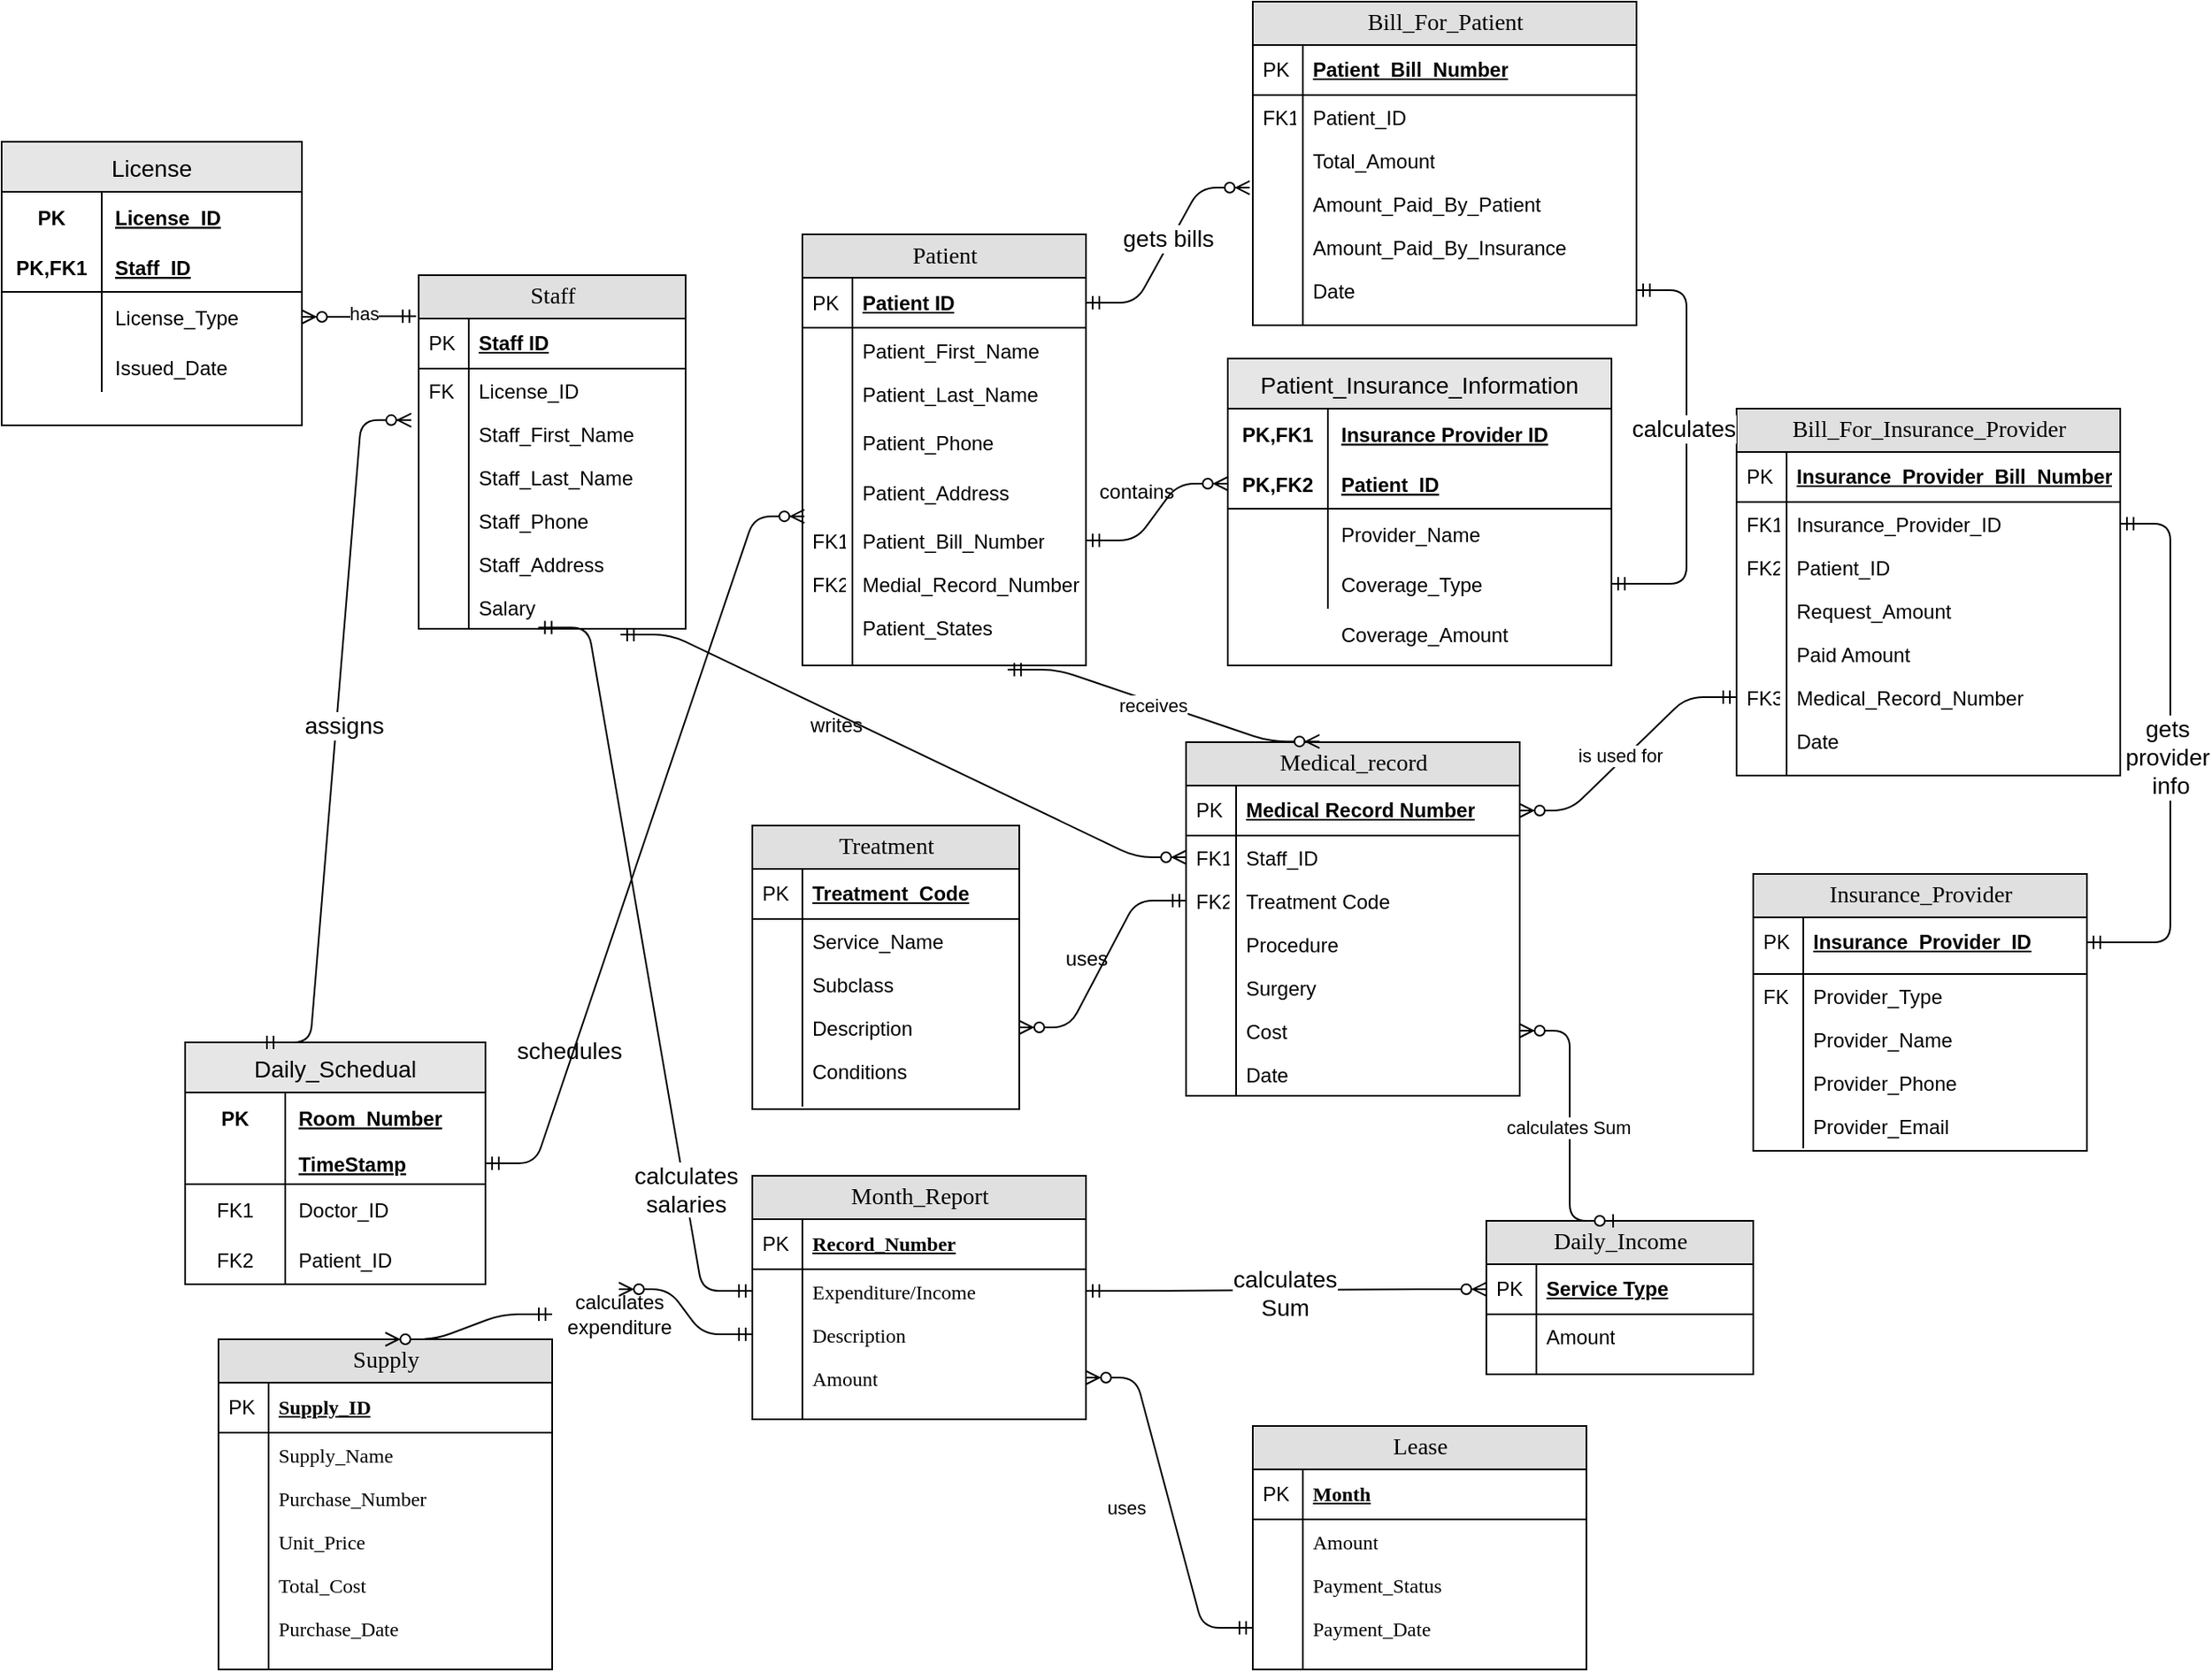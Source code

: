 <mxfile version="14.3.2" type="device"><diagram name="Page-1" id="e56a1550-8fbb-45ad-956c-1786394a9013"><mxGraphModel dx="2958" dy="1828" grid="1" gridSize="10" guides="1" tooltips="1" connect="1" arrows="1" fold="1" page="1" pageScale="1" pageWidth="1100" pageHeight="850" background="#ffffff" math="0" shadow="0"><root><mxCell id="0"/><mxCell id="1" parent="0"/><mxCell id="2e49270ec7c68f3f-8" value="Staff" style="swimlane;html=1;fontStyle=0;childLayout=stackLayout;horizontal=1;startSize=26;fillColor=#e0e0e0;horizontalStack=0;resizeParent=1;resizeLast=0;collapsible=1;marginBottom=0;swimlaneFillColor=#ffffff;align=center;rounded=0;shadow=0;comic=0;labelBackgroundColor=none;strokeWidth=1;fontFamily=Verdana;fontSize=14;swimlaneLine=1;" parent="1" vertex="1"><mxGeometry x="30" y="-30" width="160" height="212" as="geometry"/></mxCell><mxCell id="2e49270ec7c68f3f-9" value="Staff ID" style="shape=partialRectangle;top=0;left=0;right=0;bottom=1;html=1;align=left;verticalAlign=middle;fillColor=none;spacingLeft=34;spacingRight=4;whiteSpace=wrap;overflow=hidden;rotatable=0;points=[[0,0.5],[1,0.5]];portConstraint=eastwest;dropTarget=0;fontStyle=5;" parent="2e49270ec7c68f3f-8" vertex="1"><mxGeometry y="26" width="160" height="30" as="geometry"/></mxCell><mxCell id="2e49270ec7c68f3f-10" value="PK" style="shape=partialRectangle;top=0;left=0;bottom=0;html=1;fillColor=none;align=left;verticalAlign=middle;spacingLeft=4;spacingRight=4;whiteSpace=wrap;overflow=hidden;rotatable=0;points=[];portConstraint=eastwest;part=1;" parent="2e49270ec7c68f3f-9" vertex="1" connectable="0"><mxGeometry width="30" height="30" as="geometry"/></mxCell><mxCell id="2e49270ec7c68f3f-11" value="License_ID" style="shape=partialRectangle;top=0;left=0;right=0;bottom=0;html=1;align=left;verticalAlign=top;fillColor=none;spacingLeft=34;spacingRight=4;whiteSpace=wrap;overflow=hidden;rotatable=0;points=[[0,0.5],[1,0.5]];portConstraint=eastwest;dropTarget=0;" parent="2e49270ec7c68f3f-8" vertex="1"><mxGeometry y="56" width="160" height="26" as="geometry"/></mxCell><mxCell id="2e49270ec7c68f3f-12" value="FK" style="shape=partialRectangle;top=0;left=0;bottom=0;html=1;fillColor=none;align=left;verticalAlign=top;spacingLeft=4;spacingRight=4;whiteSpace=wrap;overflow=hidden;rotatable=0;points=[];portConstraint=eastwest;part=1;" parent="2e49270ec7c68f3f-11" vertex="1" connectable="0"><mxGeometry width="30" height="26" as="geometry"/></mxCell><mxCell id="4cCo7vWNqQgEr-O_31xk-1" value="Staff_First_Name" style="shape=partialRectangle;top=0;left=0;right=0;bottom=0;html=1;align=left;verticalAlign=top;fillColor=none;spacingLeft=34;spacingRight=4;whiteSpace=wrap;overflow=hidden;rotatable=0;points=[[0,0.5],[1,0.5]];portConstraint=eastwest;dropTarget=0;" parent="2e49270ec7c68f3f-8" vertex="1"><mxGeometry y="82" width="160" height="26" as="geometry"/></mxCell><mxCell id="4cCo7vWNqQgEr-O_31xk-2" value="" style="shape=partialRectangle;top=0;left=0;bottom=0;html=1;fillColor=none;align=left;verticalAlign=top;spacingLeft=4;spacingRight=4;whiteSpace=wrap;overflow=hidden;rotatable=0;points=[];portConstraint=eastwest;part=1;" parent="4cCo7vWNqQgEr-O_31xk-1" vertex="1" connectable="0"><mxGeometry width="30" height="26" as="geometry"/></mxCell><mxCell id="4cCo7vWNqQgEr-O_31xk-5" value="Staff_Last_Name" style="shape=partialRectangle;top=0;left=0;right=0;bottom=0;html=1;align=left;verticalAlign=top;fillColor=none;spacingLeft=34;spacingRight=4;whiteSpace=wrap;overflow=hidden;rotatable=0;points=[[0,0.5],[1,0.5]];portConstraint=eastwest;dropTarget=0;" parent="2e49270ec7c68f3f-8" vertex="1"><mxGeometry y="108" width="160" height="26" as="geometry"/></mxCell><mxCell id="4cCo7vWNqQgEr-O_31xk-6" value="" style="shape=partialRectangle;top=0;left=0;bottom=0;html=1;fillColor=none;align=left;verticalAlign=top;spacingLeft=4;spacingRight=4;whiteSpace=wrap;overflow=hidden;rotatable=0;points=[];portConstraint=eastwest;part=1;" parent="4cCo7vWNqQgEr-O_31xk-5" vertex="1" connectable="0"><mxGeometry width="30" height="26" as="geometry"/></mxCell><mxCell id="4cCo7vWNqQgEr-O_31xk-162" value="Staff_Phone" style="shape=partialRectangle;top=0;left=0;right=0;bottom=0;html=1;align=left;verticalAlign=top;fillColor=none;spacingLeft=34;spacingRight=4;whiteSpace=wrap;overflow=hidden;rotatable=0;points=[[0,0.5],[1,0.5]];portConstraint=eastwest;dropTarget=0;" parent="2e49270ec7c68f3f-8" vertex="1"><mxGeometry y="134" width="160" height="26" as="geometry"/></mxCell><mxCell id="4cCo7vWNqQgEr-O_31xk-163" value="" style="shape=partialRectangle;top=0;left=0;bottom=0;html=1;fillColor=none;align=left;verticalAlign=top;spacingLeft=4;spacingRight=4;whiteSpace=wrap;overflow=hidden;rotatable=0;points=[];portConstraint=eastwest;part=1;" parent="4cCo7vWNqQgEr-O_31xk-162" vertex="1" connectable="0"><mxGeometry width="30" height="26" as="geometry"/></mxCell><mxCell id="4cCo7vWNqQgEr-O_31xk-164" value="Staff_Address" style="shape=partialRectangle;top=0;left=0;right=0;bottom=0;html=1;align=left;verticalAlign=top;fillColor=none;spacingLeft=34;spacingRight=4;whiteSpace=wrap;overflow=hidden;rotatable=0;points=[[0,0.5],[1,0.5]];portConstraint=eastwest;dropTarget=0;" parent="2e49270ec7c68f3f-8" vertex="1"><mxGeometry y="160" width="160" height="26" as="geometry"/></mxCell><mxCell id="4cCo7vWNqQgEr-O_31xk-165" value="" style="shape=partialRectangle;top=0;left=0;bottom=0;html=1;fillColor=none;align=left;verticalAlign=top;spacingLeft=4;spacingRight=4;whiteSpace=wrap;overflow=hidden;rotatable=0;points=[];portConstraint=eastwest;part=1;" parent="4cCo7vWNqQgEr-O_31xk-164" vertex="1" connectable="0"><mxGeometry width="30" height="26" as="geometry"/></mxCell><mxCell id="2e49270ec7c68f3f-15" value="Salary" style="shape=partialRectangle;top=0;left=0;right=0;bottom=0;html=1;align=left;verticalAlign=top;fillColor=none;spacingLeft=34;spacingRight=4;whiteSpace=wrap;overflow=hidden;rotatable=0;points=[[0,0.5],[1,0.5]];portConstraint=eastwest;dropTarget=0;" parent="2e49270ec7c68f3f-8" vertex="1"><mxGeometry y="186" width="160" height="26" as="geometry"/></mxCell><mxCell id="2e49270ec7c68f3f-16" value="" style="shape=partialRectangle;top=0;left=0;bottom=0;html=1;fillColor=none;align=left;verticalAlign=top;spacingLeft=4;spacingRight=4;whiteSpace=wrap;overflow=hidden;rotatable=0;points=[];portConstraint=eastwest;part=1;" parent="2e49270ec7c68f3f-15" vertex="1" connectable="0"><mxGeometry width="30" height="26" as="geometry"/></mxCell><mxCell id="2e49270ec7c68f3f-19" value="Patient" style="swimlane;html=1;fontStyle=0;childLayout=stackLayout;horizontal=1;startSize=26;fillColor=#e0e0e0;horizontalStack=0;resizeParent=1;resizeLast=0;collapsible=1;marginBottom=0;swimlaneFillColor=#ffffff;align=center;rounded=0;shadow=0;comic=0;labelBackgroundColor=none;strokeWidth=1;fontFamily=Verdana;fontSize=14" parent="1" vertex="1"><mxGeometry x="260" y="-54.5" width="170" height="258.5" as="geometry"/></mxCell><mxCell id="2e49270ec7c68f3f-20" value="Patient ID" style="shape=partialRectangle;top=0;left=0;right=0;bottom=1;html=1;align=left;verticalAlign=middle;fillColor=none;spacingLeft=34;spacingRight=4;whiteSpace=wrap;overflow=hidden;rotatable=0;points=[[0,0.5],[1,0.5]];portConstraint=eastwest;dropTarget=0;fontStyle=5;" parent="2e49270ec7c68f3f-19" vertex="1"><mxGeometry y="26" width="170" height="30" as="geometry"/></mxCell><mxCell id="2e49270ec7c68f3f-21" value="PK" style="shape=partialRectangle;top=0;left=0;bottom=0;html=1;fillColor=none;align=left;verticalAlign=middle;spacingLeft=4;spacingRight=4;whiteSpace=wrap;overflow=hidden;rotatable=0;points=[];portConstraint=eastwest;part=1;" parent="2e49270ec7c68f3f-20" vertex="1" connectable="0"><mxGeometry width="30" height="30" as="geometry"/></mxCell><mxCell id="4cCo7vWNqQgEr-O_31xk-39" value="Patient_First_Name" style="shape=partialRectangle;top=0;left=0;right=0;bottom=0;html=1;align=left;verticalAlign=top;fillColor=none;spacingLeft=34;spacingRight=4;whiteSpace=wrap;overflow=hidden;rotatable=0;points=[[0,0.5],[1,0.5]];portConstraint=eastwest;dropTarget=0;" parent="2e49270ec7c68f3f-19" vertex="1"><mxGeometry y="56" width="170" height="26" as="geometry"/></mxCell><mxCell id="4cCo7vWNqQgEr-O_31xk-40" value="" style="shape=partialRectangle;top=0;left=0;bottom=0;html=1;fillColor=none;align=left;verticalAlign=top;spacingLeft=4;spacingRight=4;whiteSpace=wrap;overflow=hidden;rotatable=0;points=[];portConstraint=eastwest;part=1;" parent="4cCo7vWNqQgEr-O_31xk-39" vertex="1" connectable="0"><mxGeometry width="30" height="26" as="geometry"/></mxCell><mxCell id="4cCo7vWNqQgEr-O_31xk-41" value="Patient_Last_Name" style="shape=partialRectangle;top=0;left=0;right=0;bottom=0;html=1;align=left;verticalAlign=top;fillColor=none;spacingLeft=34;spacingRight=4;whiteSpace=wrap;overflow=hidden;rotatable=0;points=[[0,0.5],[1,0.5]];portConstraint=eastwest;dropTarget=0;" parent="2e49270ec7c68f3f-19" vertex="1"><mxGeometry y="82" width="170" height="29.5" as="geometry"/></mxCell><mxCell id="4cCo7vWNqQgEr-O_31xk-42" value="" style="shape=partialRectangle;top=0;left=0;bottom=0;html=1;fillColor=none;align=left;verticalAlign=top;spacingLeft=4;spacingRight=4;whiteSpace=wrap;overflow=hidden;rotatable=0;points=[];portConstraint=eastwest;part=1;" parent="4cCo7vWNqQgEr-O_31xk-41" vertex="1" connectable="0"><mxGeometry width="30" height="29.5" as="geometry"/></mxCell><mxCell id="4cCo7vWNqQgEr-O_31xk-45" value="Patient_Phone" style="shape=partialRectangle;top=0;left=0;right=0;bottom=0;html=1;align=left;verticalAlign=top;fillColor=none;spacingLeft=34;spacingRight=4;whiteSpace=wrap;overflow=hidden;rotatable=0;points=[[0,0.5],[1,0.5]];portConstraint=eastwest;dropTarget=0;" parent="2e49270ec7c68f3f-19" vertex="1"><mxGeometry y="111.5" width="170" height="29.5" as="geometry"/></mxCell><mxCell id="4cCo7vWNqQgEr-O_31xk-46" value="" style="shape=partialRectangle;top=0;left=0;bottom=0;html=1;fillColor=none;align=left;verticalAlign=top;spacingLeft=4;spacingRight=4;whiteSpace=wrap;overflow=hidden;rotatable=0;points=[];portConstraint=eastwest;part=1;" parent="4cCo7vWNqQgEr-O_31xk-45" vertex="1" connectable="0"><mxGeometry width="30" height="29.5" as="geometry"/></mxCell><mxCell id="4cCo7vWNqQgEr-O_31xk-43" value="Patient_Address" style="shape=partialRectangle;top=0;left=0;right=0;bottom=0;html=1;align=left;verticalAlign=top;fillColor=none;spacingLeft=34;spacingRight=4;whiteSpace=wrap;overflow=hidden;rotatable=0;points=[[0,0.5],[1,0.5]];portConstraint=eastwest;dropTarget=0;" parent="2e49270ec7c68f3f-19" vertex="1"><mxGeometry y="141" width="170" height="29.5" as="geometry"/></mxCell><mxCell id="4cCo7vWNqQgEr-O_31xk-44" value="" style="shape=partialRectangle;top=0;left=0;bottom=0;html=1;fillColor=none;align=left;verticalAlign=top;spacingLeft=4;spacingRight=4;whiteSpace=wrap;overflow=hidden;rotatable=0;points=[];portConstraint=eastwest;part=1;" parent="4cCo7vWNqQgEr-O_31xk-43" vertex="1" connectable="0"><mxGeometry width="30" height="29.5" as="geometry"/></mxCell><mxCell id="2e49270ec7c68f3f-22" value="Patient_Bill_Number" style="shape=partialRectangle;top=0;left=0;right=0;bottom=0;html=1;align=left;verticalAlign=top;fillColor=none;spacingLeft=34;spacingRight=4;whiteSpace=wrap;overflow=hidden;rotatable=0;points=[[0,0.5],[1,0.5]];portConstraint=eastwest;dropTarget=0;" parent="2e49270ec7c68f3f-19" vertex="1"><mxGeometry y="170.5" width="170" height="26" as="geometry"/></mxCell><mxCell id="2e49270ec7c68f3f-23" value="FK1" style="shape=partialRectangle;top=0;left=0;bottom=0;html=1;fillColor=none;align=left;verticalAlign=top;spacingLeft=4;spacingRight=4;whiteSpace=wrap;overflow=hidden;rotatable=0;points=[];portConstraint=eastwest;part=1;" parent="2e49270ec7c68f3f-22" vertex="1" connectable="0"><mxGeometry width="30" height="26" as="geometry"/></mxCell><mxCell id="2e49270ec7c68f3f-24" value="Medial_Record_Number" style="shape=partialRectangle;top=0;left=0;right=0;bottom=0;html=1;align=left;verticalAlign=top;fillColor=none;spacingLeft=34;spacingRight=4;whiteSpace=wrap;overflow=hidden;rotatable=0;points=[[0,0.5],[1,0.5]];portConstraint=eastwest;dropTarget=0;" parent="2e49270ec7c68f3f-19" vertex="1"><mxGeometry y="196.5" width="170" height="26" as="geometry"/></mxCell><mxCell id="2e49270ec7c68f3f-25" value="FK2" style="shape=partialRectangle;top=0;left=0;bottom=0;html=1;fillColor=none;align=left;verticalAlign=top;spacingLeft=4;spacingRight=4;whiteSpace=wrap;overflow=hidden;rotatable=0;points=[];portConstraint=eastwest;part=1;" parent="2e49270ec7c68f3f-24" vertex="1" connectable="0"><mxGeometry width="30" height="26" as="geometry"/></mxCell><mxCell id="yfH2e-_fGc1lttndcqsT-3" value="Patient_States" style="shape=partialRectangle;top=0;left=0;right=0;bottom=0;html=1;align=left;verticalAlign=top;fillColor=none;spacingLeft=34;spacingRight=4;whiteSpace=wrap;overflow=hidden;rotatable=0;points=[[0,0.5],[1,0.5]];portConstraint=eastwest;dropTarget=0;" parent="2e49270ec7c68f3f-19" vertex="1"><mxGeometry y="222.5" width="170" height="26" as="geometry"/></mxCell><mxCell id="yfH2e-_fGc1lttndcqsT-4" value="" style="shape=partialRectangle;top=0;left=0;bottom=0;html=1;fillColor=none;align=left;verticalAlign=top;spacingLeft=4;spacingRight=4;whiteSpace=wrap;overflow=hidden;rotatable=0;points=[];portConstraint=eastwest;part=1;" parent="yfH2e-_fGc1lttndcqsT-3" vertex="1" connectable="0"><mxGeometry width="30" height="26" as="geometry"/></mxCell><mxCell id="2e49270ec7c68f3f-28" value="" style="shape=partialRectangle;top=0;left=0;right=0;bottom=0;html=1;align=left;verticalAlign=top;fillColor=none;spacingLeft=34;spacingRight=4;whiteSpace=wrap;overflow=hidden;rotatable=0;points=[[0,0.5],[1,0.5]];portConstraint=eastwest;dropTarget=0;" parent="2e49270ec7c68f3f-19" vertex="1"><mxGeometry y="248.5" width="170" height="10" as="geometry"/></mxCell><mxCell id="2e49270ec7c68f3f-29" value="" style="shape=partialRectangle;top=0;left=0;bottom=0;html=1;fillColor=none;align=left;verticalAlign=top;spacingLeft=4;spacingRight=4;whiteSpace=wrap;overflow=hidden;rotatable=0;points=[];portConstraint=eastwest;part=1;" parent="2e49270ec7c68f3f-28" vertex="1" connectable="0"><mxGeometry width="30" height="10" as="geometry"/></mxCell><mxCell id="yfH2e-_fGc1lttndcqsT-33" value="Medical_record" style="swimlane;html=1;fontStyle=0;childLayout=stackLayout;horizontal=1;startSize=26;fillColor=#e0e0e0;horizontalStack=0;resizeParent=1;resizeLast=0;collapsible=1;marginBottom=0;swimlaneFillColor=#ffffff;align=center;rounded=0;shadow=0;comic=0;labelBackgroundColor=none;strokeWidth=1;fontFamily=Verdana;fontSize=14" parent="1" vertex="1"><mxGeometry x="490" y="250" width="200" height="212" as="geometry"/></mxCell><mxCell id="yfH2e-_fGc1lttndcqsT-34" value="Medical Record Number" style="shape=partialRectangle;top=0;left=0;right=0;bottom=1;html=1;align=left;verticalAlign=middle;fillColor=none;spacingLeft=34;spacingRight=4;whiteSpace=wrap;overflow=hidden;rotatable=0;points=[[0,0.5],[1,0.5]];portConstraint=eastwest;dropTarget=0;fontStyle=5;" parent="yfH2e-_fGc1lttndcqsT-33" vertex="1"><mxGeometry y="26" width="200" height="30" as="geometry"/></mxCell><mxCell id="yfH2e-_fGc1lttndcqsT-35" value="PK" style="shape=partialRectangle;top=0;left=0;bottom=0;html=1;fillColor=none;align=left;verticalAlign=middle;spacingLeft=4;spacingRight=4;whiteSpace=wrap;overflow=hidden;rotatable=0;points=[];portConstraint=eastwest;part=1;" parent="yfH2e-_fGc1lttndcqsT-34" vertex="1" connectable="0"><mxGeometry width="30" height="30" as="geometry"/></mxCell><mxCell id="yfH2e-_fGc1lttndcqsT-36" value="Staff_ID" style="shape=partialRectangle;top=0;left=0;right=0;bottom=0;html=1;align=left;verticalAlign=top;fillColor=none;spacingLeft=34;spacingRight=4;whiteSpace=wrap;overflow=hidden;rotatable=0;points=[[0,0.5],[1,0.5]];portConstraint=eastwest;dropTarget=0;" parent="yfH2e-_fGc1lttndcqsT-33" vertex="1"><mxGeometry y="56" width="200" height="26" as="geometry"/></mxCell><mxCell id="yfH2e-_fGc1lttndcqsT-37" value="FK1" style="shape=partialRectangle;top=0;left=0;bottom=0;html=1;fillColor=none;align=left;verticalAlign=top;spacingLeft=4;spacingRight=4;whiteSpace=wrap;overflow=hidden;rotatable=0;points=[];portConstraint=eastwest;part=1;" parent="yfH2e-_fGc1lttndcqsT-36" vertex="1" connectable="0"><mxGeometry width="30" height="26" as="geometry"/></mxCell><mxCell id="yfH2e-_fGc1lttndcqsT-38" value="Treatment Code" style="shape=partialRectangle;top=0;left=0;right=0;bottom=0;html=1;align=left;verticalAlign=top;fillColor=none;spacingLeft=34;spacingRight=4;whiteSpace=wrap;overflow=hidden;rotatable=0;points=[[0,0.5],[1,0.5]];portConstraint=eastwest;dropTarget=0;" parent="yfH2e-_fGc1lttndcqsT-33" vertex="1"><mxGeometry y="82" width="200" height="26" as="geometry"/></mxCell><mxCell id="yfH2e-_fGc1lttndcqsT-39" value="FK2" style="shape=partialRectangle;top=0;left=0;bottom=0;html=1;fillColor=none;align=left;verticalAlign=top;spacingLeft=4;spacingRight=4;whiteSpace=wrap;overflow=hidden;rotatable=0;points=[];portConstraint=eastwest;part=1;" parent="yfH2e-_fGc1lttndcqsT-38" vertex="1" connectable="0"><mxGeometry width="30" height="26" as="geometry"/></mxCell><mxCell id="yfH2e-_fGc1lttndcqsT-42" value="Procedure" style="shape=partialRectangle;top=0;left=0;right=0;bottom=0;html=1;align=left;verticalAlign=top;fillColor=none;spacingLeft=34;spacingRight=4;whiteSpace=wrap;overflow=hidden;rotatable=0;points=[[0,0.5],[1,0.5]];portConstraint=eastwest;dropTarget=0;" parent="yfH2e-_fGc1lttndcqsT-33" vertex="1"><mxGeometry y="108" width="200" height="26" as="geometry"/></mxCell><mxCell id="yfH2e-_fGc1lttndcqsT-43" value="" style="shape=partialRectangle;top=0;left=0;bottom=0;html=1;fillColor=none;align=left;verticalAlign=top;spacingLeft=4;spacingRight=4;whiteSpace=wrap;overflow=hidden;rotatable=0;points=[];portConstraint=eastwest;part=1;" parent="yfH2e-_fGc1lttndcqsT-42" vertex="1" connectable="0"><mxGeometry width="30" height="26" as="geometry"/></mxCell><mxCell id="yfH2e-_fGc1lttndcqsT-44" value="Surgery" style="shape=partialRectangle;top=0;left=0;right=0;bottom=0;html=1;align=left;verticalAlign=top;fillColor=none;spacingLeft=34;spacingRight=4;whiteSpace=wrap;overflow=hidden;rotatable=0;points=[[0,0.5],[1,0.5]];portConstraint=eastwest;dropTarget=0;" parent="yfH2e-_fGc1lttndcqsT-33" vertex="1"><mxGeometry y="134" width="200" height="26" as="geometry"/></mxCell><mxCell id="yfH2e-_fGc1lttndcqsT-45" value="" style="shape=partialRectangle;top=0;left=0;bottom=0;html=1;fillColor=none;align=left;verticalAlign=top;spacingLeft=4;spacingRight=4;whiteSpace=wrap;overflow=hidden;rotatable=0;points=[];portConstraint=eastwest;part=1;" parent="yfH2e-_fGc1lttndcqsT-44" vertex="1" connectable="0"><mxGeometry width="30" height="26" as="geometry"/></mxCell><mxCell id="4NCzA3RjszZzSWggpmFE-4" value="Cost" style="shape=partialRectangle;top=0;left=0;right=0;bottom=0;html=1;align=left;verticalAlign=top;fillColor=none;spacingLeft=34;spacingRight=4;whiteSpace=wrap;overflow=hidden;rotatable=0;points=[[0,0.5],[1,0.5]];portConstraint=eastwest;dropTarget=0;" vertex="1" parent="yfH2e-_fGc1lttndcqsT-33"><mxGeometry y="160" width="200" height="26" as="geometry"/></mxCell><mxCell id="4NCzA3RjszZzSWggpmFE-5" value="" style="shape=partialRectangle;top=0;left=0;bottom=0;html=1;fillColor=none;align=left;verticalAlign=top;spacingLeft=4;spacingRight=4;whiteSpace=wrap;overflow=hidden;rotatable=0;points=[];portConstraint=eastwest;part=1;" vertex="1" connectable="0" parent="4NCzA3RjszZzSWggpmFE-4"><mxGeometry width="30" height="26" as="geometry"/></mxCell><mxCell id="4cCo7vWNqQgEr-O_31xk-247" value="Date" style="shape=partialRectangle;top=0;left=0;right=0;bottom=0;html=1;align=left;verticalAlign=top;fillColor=none;spacingLeft=34;spacingRight=4;whiteSpace=wrap;overflow=hidden;rotatable=0;points=[[0,0.5],[1,0.5]];portConstraint=eastwest;dropTarget=0;" parent="yfH2e-_fGc1lttndcqsT-33" vertex="1"><mxGeometry y="186" width="200" height="26" as="geometry"/></mxCell><mxCell id="4cCo7vWNqQgEr-O_31xk-248" value="" style="shape=partialRectangle;top=0;left=0;bottom=0;html=1;fillColor=none;align=left;verticalAlign=top;spacingLeft=4;spacingRight=4;whiteSpace=wrap;overflow=hidden;rotatable=0;points=[];portConstraint=eastwest;part=1;" parent="4cCo7vWNqQgEr-O_31xk-247" vertex="1" connectable="0"><mxGeometry width="30" height="26" as="geometry"/></mxCell><mxCell id="yfH2e-_fGc1lttndcqsT-50" value="Treatment" style="swimlane;html=1;fontStyle=0;childLayout=stackLayout;horizontal=1;startSize=26;fillColor=#e0e0e0;horizontalStack=0;resizeParent=1;resizeLast=0;collapsible=1;marginBottom=0;swimlaneFillColor=#ffffff;align=center;rounded=0;shadow=0;comic=0;labelBackgroundColor=none;strokeWidth=1;fontFamily=Verdana;fontSize=14" parent="1" vertex="1"><mxGeometry x="230" y="300" width="160" height="170" as="geometry"/></mxCell><mxCell id="yfH2e-_fGc1lttndcqsT-51" value="Treatment_Code" style="shape=partialRectangle;top=0;left=0;right=0;bottom=1;html=1;align=left;verticalAlign=middle;fillColor=none;spacingLeft=34;spacingRight=4;whiteSpace=wrap;overflow=hidden;rotatable=0;points=[[0,0.5],[1,0.5]];portConstraint=eastwest;dropTarget=0;fontStyle=5;" parent="yfH2e-_fGc1lttndcqsT-50" vertex="1"><mxGeometry y="26" width="160" height="30" as="geometry"/></mxCell><mxCell id="yfH2e-_fGc1lttndcqsT-52" value="PK" style="shape=partialRectangle;top=0;left=0;bottom=0;html=1;fillColor=none;align=left;verticalAlign=middle;spacingLeft=4;spacingRight=4;whiteSpace=wrap;overflow=hidden;rotatable=0;points=[];portConstraint=eastwest;part=1;" parent="yfH2e-_fGc1lttndcqsT-51" vertex="1" connectable="0"><mxGeometry width="30" height="30" as="geometry"/></mxCell><mxCell id="yfH2e-_fGc1lttndcqsT-53" value="Service_Name" style="shape=partialRectangle;top=0;left=0;right=0;bottom=0;html=1;align=left;verticalAlign=top;fillColor=none;spacingLeft=34;spacingRight=4;whiteSpace=wrap;overflow=hidden;rotatable=0;points=[[0,0.5],[1,0.5]];portConstraint=eastwest;dropTarget=0;" parent="yfH2e-_fGc1lttndcqsT-50" vertex="1"><mxGeometry y="56" width="160" height="26" as="geometry"/></mxCell><mxCell id="yfH2e-_fGc1lttndcqsT-54" value="" style="shape=partialRectangle;top=0;left=0;bottom=0;html=1;fillColor=none;align=left;verticalAlign=top;spacingLeft=4;spacingRight=4;whiteSpace=wrap;overflow=hidden;rotatable=0;points=[];portConstraint=eastwest;part=1;" parent="yfH2e-_fGc1lttndcqsT-53" vertex="1" connectable="0"><mxGeometry width="30" height="26" as="geometry"/></mxCell><mxCell id="yfH2e-_fGc1lttndcqsT-55" value="Subclass" style="shape=partialRectangle;top=0;left=0;right=0;bottom=0;html=1;align=left;verticalAlign=top;fillColor=none;spacingLeft=34;spacingRight=4;whiteSpace=wrap;overflow=hidden;rotatable=0;points=[[0,0.5],[1,0.5]];portConstraint=eastwest;dropTarget=0;" parent="yfH2e-_fGc1lttndcqsT-50" vertex="1"><mxGeometry y="82" width="160" height="26" as="geometry"/></mxCell><mxCell id="yfH2e-_fGc1lttndcqsT-56" value="" style="shape=partialRectangle;top=0;left=0;bottom=0;html=1;fillColor=none;align=left;verticalAlign=top;spacingLeft=4;spacingRight=4;whiteSpace=wrap;overflow=hidden;rotatable=0;points=[];portConstraint=eastwest;part=1;" parent="yfH2e-_fGc1lttndcqsT-55" vertex="1" connectable="0"><mxGeometry width="30" height="26" as="geometry"/></mxCell><mxCell id="yfH2e-_fGc1lttndcqsT-57" value="Description" style="shape=partialRectangle;top=0;left=0;right=0;bottom=0;html=1;align=left;verticalAlign=top;fillColor=none;spacingLeft=34;spacingRight=4;whiteSpace=wrap;overflow=hidden;rotatable=0;points=[[0,0.5],[1,0.5]];portConstraint=eastwest;dropTarget=0;" parent="yfH2e-_fGc1lttndcqsT-50" vertex="1"><mxGeometry y="108" width="160" height="26" as="geometry"/></mxCell><mxCell id="yfH2e-_fGc1lttndcqsT-58" value="" style="shape=partialRectangle;top=0;left=0;bottom=0;html=1;fillColor=none;align=left;verticalAlign=top;spacingLeft=4;spacingRight=4;whiteSpace=wrap;overflow=hidden;rotatable=0;points=[];portConstraint=eastwest;part=1;" parent="yfH2e-_fGc1lttndcqsT-57" vertex="1" connectable="0"><mxGeometry width="30" height="26" as="geometry"/></mxCell><mxCell id="yfH2e-_fGc1lttndcqsT-59" value="Conditions" style="shape=partialRectangle;top=0;left=0;right=0;bottom=0;html=1;align=left;verticalAlign=top;fillColor=none;spacingLeft=34;spacingRight=4;whiteSpace=wrap;overflow=hidden;rotatable=0;points=[[0,0.5],[1,0.5]];portConstraint=eastwest;dropTarget=0;" parent="yfH2e-_fGc1lttndcqsT-50" vertex="1"><mxGeometry y="134" width="160" height="26" as="geometry"/></mxCell><mxCell id="yfH2e-_fGc1lttndcqsT-60" value="" style="shape=partialRectangle;top=0;left=0;bottom=0;html=1;fillColor=none;align=left;verticalAlign=top;spacingLeft=4;spacingRight=4;whiteSpace=wrap;overflow=hidden;rotatable=0;points=[];portConstraint=eastwest;part=1;" parent="yfH2e-_fGc1lttndcqsT-59" vertex="1" connectable="0"><mxGeometry width="30" height="26" as="geometry"/></mxCell><mxCell id="yfH2e-_fGc1lttndcqsT-61" value="" style="shape=partialRectangle;top=0;left=0;right=0;bottom=0;html=1;align=left;verticalAlign=top;fillColor=none;spacingLeft=34;spacingRight=4;whiteSpace=wrap;overflow=hidden;rotatable=0;points=[[0,0.5],[1,0.5]];portConstraint=eastwest;dropTarget=0;" parent="yfH2e-_fGc1lttndcqsT-50" vertex="1"><mxGeometry y="160" width="160" height="8" as="geometry"/></mxCell><mxCell id="yfH2e-_fGc1lttndcqsT-62" value="" style="shape=partialRectangle;top=0;left=0;bottom=0;html=1;fillColor=none;align=left;verticalAlign=top;spacingLeft=4;spacingRight=4;whiteSpace=wrap;overflow=hidden;rotatable=0;points=[];portConstraint=eastwest;part=1;" parent="yfH2e-_fGc1lttndcqsT-61" vertex="1" connectable="0"><mxGeometry width="30" height="8" as="geometry"/></mxCell><mxCell id="yfH2e-_fGc1lttndcqsT-74" value="Daily_Income" style="swimlane;html=1;fontStyle=0;childLayout=stackLayout;horizontal=1;startSize=26;fillColor=#e0e0e0;horizontalStack=0;resizeParent=1;resizeLast=0;collapsible=1;marginBottom=0;swimlaneFillColor=#ffffff;align=center;rounded=0;shadow=0;comic=0;labelBackgroundColor=none;strokeWidth=1;fontFamily=Verdana;fontSize=14" parent="1" vertex="1"><mxGeometry x="670" y="537" width="160" height="92" as="geometry"/></mxCell><mxCell id="yfH2e-_fGc1lttndcqsT-75" value="Service Type" style="shape=partialRectangle;top=0;left=0;right=0;bottom=1;html=1;align=left;verticalAlign=middle;fillColor=none;spacingLeft=34;spacingRight=4;whiteSpace=wrap;overflow=hidden;rotatable=0;points=[[0,0.5],[1,0.5]];portConstraint=eastwest;dropTarget=0;fontStyle=5;" parent="yfH2e-_fGc1lttndcqsT-74" vertex="1"><mxGeometry y="26" width="160" height="30" as="geometry"/></mxCell><mxCell id="yfH2e-_fGc1lttndcqsT-76" value="PK" style="shape=partialRectangle;top=0;left=0;bottom=0;html=1;fillColor=none;align=left;verticalAlign=middle;spacingLeft=4;spacingRight=4;whiteSpace=wrap;overflow=hidden;rotatable=0;points=[];portConstraint=eastwest;part=1;" parent="yfH2e-_fGc1lttndcqsT-75" vertex="1" connectable="0"><mxGeometry width="30" height="30" as="geometry"/></mxCell><mxCell id="yfH2e-_fGc1lttndcqsT-77" value="Amount" style="shape=partialRectangle;top=0;left=0;right=0;bottom=0;html=1;align=left;verticalAlign=top;fillColor=none;spacingLeft=34;spacingRight=4;whiteSpace=wrap;overflow=hidden;rotatable=0;points=[[0,0.5],[1,0.5]];portConstraint=eastwest;dropTarget=0;" parent="yfH2e-_fGc1lttndcqsT-74" vertex="1"><mxGeometry y="56" width="160" height="26" as="geometry"/></mxCell><mxCell id="yfH2e-_fGc1lttndcqsT-78" value="" style="shape=partialRectangle;top=0;left=0;bottom=0;html=1;fillColor=none;align=left;verticalAlign=top;spacingLeft=4;spacingRight=4;whiteSpace=wrap;overflow=hidden;rotatable=0;points=[];portConstraint=eastwest;part=1;" parent="yfH2e-_fGc1lttndcqsT-77" vertex="1" connectable="0"><mxGeometry width="30" height="26" as="geometry"/></mxCell><mxCell id="yfH2e-_fGc1lttndcqsT-83" value="" style="shape=partialRectangle;top=0;left=0;right=0;bottom=0;html=1;align=left;verticalAlign=top;fillColor=none;spacingLeft=34;spacingRight=4;whiteSpace=wrap;overflow=hidden;rotatable=0;points=[[0,0.5],[1,0.5]];portConstraint=eastwest;dropTarget=0;" parent="yfH2e-_fGc1lttndcqsT-74" vertex="1"><mxGeometry y="82" width="160" height="10" as="geometry"/></mxCell><mxCell id="yfH2e-_fGc1lttndcqsT-84" value="" style="shape=partialRectangle;top=0;left=0;bottom=0;html=1;fillColor=none;align=left;verticalAlign=top;spacingLeft=4;spacingRight=4;whiteSpace=wrap;overflow=hidden;rotatable=0;points=[];portConstraint=eastwest;part=1;" parent="yfH2e-_fGc1lttndcqsT-83" vertex="1" connectable="0"><mxGeometry width="30" height="10" as="geometry"/></mxCell><mxCell id="yfH2e-_fGc1lttndcqsT-85" value="Month_Report" style="swimlane;html=1;fontStyle=0;childLayout=stackLayout;horizontal=1;startSize=26;fillColor=#e0e0e0;horizontalStack=0;resizeParent=1;resizeLast=0;collapsible=1;marginBottom=0;swimlaneFillColor=#ffffff;align=center;rounded=0;shadow=0;comic=0;labelBackgroundColor=none;strokeWidth=1;fontFamily=Verdana;fontSize=14" parent="1" vertex="1"><mxGeometry x="230" y="510" width="200" height="146" as="geometry"/></mxCell><mxCell id="yfH2e-_fGc1lttndcqsT-86" value="&lt;div style=&quot;text-align: center&quot;&gt;&lt;span&gt;&lt;font face=&quot;verdana&quot;&gt;Record_Number&lt;/font&gt;&lt;/span&gt;&lt;/div&gt;" style="shape=partialRectangle;top=0;left=0;right=0;bottom=1;html=1;align=left;verticalAlign=middle;fillColor=none;spacingLeft=34;spacingRight=4;whiteSpace=wrap;overflow=hidden;rotatable=0;points=[[0,0.5],[1,0.5]];portConstraint=eastwest;dropTarget=0;fontStyle=5;" parent="yfH2e-_fGc1lttndcqsT-85" vertex="1"><mxGeometry y="26" width="200" height="30" as="geometry"/></mxCell><mxCell id="yfH2e-_fGc1lttndcqsT-87" value="PK" style="shape=partialRectangle;top=0;left=0;bottom=0;html=1;fillColor=none;align=left;verticalAlign=middle;spacingLeft=4;spacingRight=4;whiteSpace=wrap;overflow=hidden;rotatable=0;points=[];portConstraint=eastwest;part=1;" parent="yfH2e-_fGc1lttndcqsT-86" vertex="1" connectable="0"><mxGeometry width="30" height="30" as="geometry"/></mxCell><mxCell id="yfH2e-_fGc1lttndcqsT-88" value="&lt;div style=&quot;text-align: center&quot;&gt;&lt;span&gt;&lt;font face=&quot;Verdana&quot;&gt;Expenditure/Income&lt;/font&gt;&lt;/span&gt;&lt;/div&gt;" style="shape=partialRectangle;top=0;left=0;right=0;bottom=0;html=1;align=left;verticalAlign=top;fillColor=none;spacingLeft=34;spacingRight=4;whiteSpace=wrap;overflow=hidden;rotatable=0;points=[[0,0.5],[1,0.5]];portConstraint=eastwest;dropTarget=0;" parent="yfH2e-_fGc1lttndcqsT-85" vertex="1"><mxGeometry y="56" width="200" height="26" as="geometry"/></mxCell><mxCell id="yfH2e-_fGc1lttndcqsT-89" value="" style="shape=partialRectangle;top=0;left=0;bottom=0;html=1;fillColor=none;align=left;verticalAlign=top;spacingLeft=4;spacingRight=4;whiteSpace=wrap;overflow=hidden;rotatable=0;points=[];portConstraint=eastwest;part=1;" parent="yfH2e-_fGc1lttndcqsT-88" vertex="1" connectable="0"><mxGeometry width="30" height="26" as="geometry"/></mxCell><mxCell id="4cCo7vWNqQgEr-O_31xk-243" value="&lt;div style=&quot;text-align: center&quot;&gt;&lt;span&gt;&lt;font face=&quot;Verdana&quot;&gt;Description&lt;/font&gt;&lt;/span&gt;&lt;/div&gt;" style="shape=partialRectangle;top=0;left=0;right=0;bottom=0;html=1;align=left;verticalAlign=top;fillColor=none;spacingLeft=34;spacingRight=4;whiteSpace=wrap;overflow=hidden;rotatable=0;points=[[0,0.5],[1,0.5]];portConstraint=eastwest;dropTarget=0;" parent="yfH2e-_fGc1lttndcqsT-85" vertex="1"><mxGeometry y="82" width="200" height="26" as="geometry"/></mxCell><mxCell id="4cCo7vWNqQgEr-O_31xk-244" value="" style="shape=partialRectangle;top=0;left=0;bottom=0;html=1;fillColor=none;align=left;verticalAlign=top;spacingLeft=4;spacingRight=4;whiteSpace=wrap;overflow=hidden;rotatable=0;points=[];portConstraint=eastwest;part=1;" parent="4cCo7vWNqQgEr-O_31xk-243" vertex="1" connectable="0"><mxGeometry width="30" height="26" as="geometry"/></mxCell><mxCell id="4cCo7vWNqQgEr-O_31xk-245" value="&lt;font face=&quot;Verdana&quot;&gt;Amount&lt;/font&gt;" style="shape=partialRectangle;top=0;left=0;right=0;bottom=0;html=1;align=left;verticalAlign=top;fillColor=none;spacingLeft=34;spacingRight=4;whiteSpace=wrap;overflow=hidden;rotatable=0;points=[[0,0.5],[1,0.5]];portConstraint=eastwest;dropTarget=0;" parent="yfH2e-_fGc1lttndcqsT-85" vertex="1"><mxGeometry y="108" width="200" height="26" as="geometry"/></mxCell><mxCell id="4cCo7vWNqQgEr-O_31xk-246" value="" style="shape=partialRectangle;top=0;left=0;bottom=0;html=1;fillColor=none;align=left;verticalAlign=top;spacingLeft=4;spacingRight=4;whiteSpace=wrap;overflow=hidden;rotatable=0;points=[];portConstraint=eastwest;part=1;" parent="4cCo7vWNqQgEr-O_31xk-245" vertex="1" connectable="0"><mxGeometry width="30" height="26" as="geometry"/></mxCell><mxCell id="yfH2e-_fGc1lttndcqsT-90" value="" style="shape=partialRectangle;top=0;left=0;right=0;bottom=0;html=1;align=left;verticalAlign=top;fillColor=none;spacingLeft=34;spacingRight=4;whiteSpace=wrap;overflow=hidden;rotatable=0;points=[[0,0.5],[1,0.5]];portConstraint=eastwest;dropTarget=0;" parent="yfH2e-_fGc1lttndcqsT-85" vertex="1"><mxGeometry y="134" width="200" height="10" as="geometry"/></mxCell><mxCell id="yfH2e-_fGc1lttndcqsT-91" value="" style="shape=partialRectangle;top=0;left=0;bottom=0;html=1;fillColor=none;align=left;verticalAlign=top;spacingLeft=4;spacingRight=4;whiteSpace=wrap;overflow=hidden;rotatable=0;points=[];portConstraint=eastwest;part=1;" parent="yfH2e-_fGc1lttndcqsT-90" vertex="1" connectable="0"><mxGeometry width="30" height="10" as="geometry"/></mxCell><mxCell id="yfH2e-_fGc1lttndcqsT-92" value="" style="shape=partialRectangle;top=0;left=0;right=0;bottom=0;html=1;align=left;verticalAlign=top;fillColor=none;spacingLeft=34;spacingRight=4;whiteSpace=wrap;overflow=hidden;rotatable=0;points=[[0,0.5],[1,0.5]];portConstraint=eastwest;dropTarget=0;" parent="yfH2e-_fGc1lttndcqsT-85" vertex="1"><mxGeometry y="144" width="200" height="2" as="geometry"/></mxCell><mxCell id="yfH2e-_fGc1lttndcqsT-93" value="" style="shape=partialRectangle;top=0;left=0;bottom=0;html=1;fillColor=none;align=left;verticalAlign=top;spacingLeft=4;spacingRight=4;whiteSpace=wrap;overflow=hidden;rotatable=0;points=[];portConstraint=eastwest;part=1;" parent="yfH2e-_fGc1lttndcqsT-92" vertex="1" connectable="0"><mxGeometry width="30" height="2" as="geometry"/></mxCell><mxCell id="yfH2e-_fGc1lttndcqsT-94" value="Insurance_Provider" style="swimlane;html=1;fontStyle=0;childLayout=stackLayout;horizontal=1;startSize=26;fillColor=#e0e0e0;horizontalStack=0;resizeParent=1;resizeLast=0;collapsible=1;marginBottom=0;swimlaneFillColor=#ffffff;align=center;rounded=0;shadow=0;comic=0;labelBackgroundColor=none;strokeWidth=1;fontFamily=Verdana;fontSize=14" parent="1" vertex="1"><mxGeometry x="830" y="329" width="200" height="166" as="geometry"/></mxCell><mxCell id="4cCo7vWNqQgEr-O_31xk-219" value="Insurance_Provider_ID" style="shape=partialRectangle;top=0;left=0;right=0;bottom=1;html=1;align=left;verticalAlign=middle;spacingLeft=34;spacingRight=4;whiteSpace=wrap;overflow=hidden;rotatable=0;points=[[0,0.5],[1,0.5]];portConstraint=eastwest;dropTarget=0;fontStyle=5;fillColor=none;strokeColor=none;" parent="yfH2e-_fGc1lttndcqsT-94" vertex="1"><mxGeometry y="26" width="200" height="30" as="geometry"/></mxCell><mxCell id="4cCo7vWNqQgEr-O_31xk-220" value="PK" style="shape=partialRectangle;top=0;left=0;bottom=0;html=1;fillColor=none;align=left;verticalAlign=middle;spacingLeft=4;spacingRight=4;whiteSpace=wrap;overflow=hidden;rotatable=0;points=[];portConstraint=eastwest;part=1;" parent="4cCo7vWNqQgEr-O_31xk-219" vertex="1" connectable="0"><mxGeometry width="30" height="30" as="geometry"/></mxCell><mxCell id="4cCo7vWNqQgEr-O_31xk-223" value="" style="shape=partialRectangle;top=0;left=0;right=0;bottom=1;html=1;align=left;verticalAlign=middle;spacingLeft=34;spacingRight=4;whiteSpace=wrap;overflow=hidden;rotatable=0;points=[[0,0.5],[1,0.5]];portConstraint=eastwest;dropTarget=0;fontStyle=5;fillColor=none;" parent="yfH2e-_fGc1lttndcqsT-94" vertex="1"><mxGeometry y="56" width="200" height="4" as="geometry"/></mxCell><mxCell id="4cCo7vWNqQgEr-O_31xk-224" value="" style="shape=partialRectangle;top=0;left=0;bottom=0;html=1;fillColor=none;align=left;verticalAlign=middle;spacingLeft=4;spacingRight=4;whiteSpace=wrap;overflow=hidden;rotatable=0;points=[];portConstraint=eastwest;part=1;" parent="4cCo7vWNqQgEr-O_31xk-223" vertex="1" connectable="0"><mxGeometry width="30" height="4" as="geometry"/></mxCell><mxCell id="yfH2e-_fGc1lttndcqsT-97" value="Provider_Type" style="shape=partialRectangle;top=0;left=0;right=0;bottom=0;html=1;align=left;verticalAlign=top;fillColor=none;spacingLeft=34;spacingRight=4;whiteSpace=wrap;overflow=hidden;rotatable=0;points=[[0,0.5],[1,0.5]];portConstraint=eastwest;dropTarget=0;" parent="yfH2e-_fGc1lttndcqsT-94" vertex="1"><mxGeometry y="60" width="200" height="26" as="geometry"/></mxCell><mxCell id="yfH2e-_fGc1lttndcqsT-98" value="FK" style="shape=partialRectangle;top=0;left=0;bottom=0;html=1;fillColor=none;align=left;verticalAlign=top;spacingLeft=4;spacingRight=4;whiteSpace=wrap;overflow=hidden;rotatable=0;points=[];portConstraint=eastwest;part=1;" parent="yfH2e-_fGc1lttndcqsT-97" vertex="1" connectable="0"><mxGeometry width="30" height="26" as="geometry"/></mxCell><mxCell id="yfH2e-_fGc1lttndcqsT-99" value="Provider_Name" style="shape=partialRectangle;top=0;left=0;right=0;bottom=0;html=1;align=left;verticalAlign=top;fillColor=none;spacingLeft=34;spacingRight=4;whiteSpace=wrap;overflow=hidden;rotatable=0;points=[[0,0.5],[1,0.5]];portConstraint=eastwest;dropTarget=0;" parent="yfH2e-_fGc1lttndcqsT-94" vertex="1"><mxGeometry y="86" width="200" height="26" as="geometry"/></mxCell><mxCell id="yfH2e-_fGc1lttndcqsT-100" value="" style="shape=partialRectangle;top=0;left=0;bottom=0;html=1;fillColor=none;align=left;verticalAlign=top;spacingLeft=4;spacingRight=4;whiteSpace=wrap;overflow=hidden;rotatable=0;points=[];portConstraint=eastwest;part=1;" parent="yfH2e-_fGc1lttndcqsT-99" vertex="1" connectable="0"><mxGeometry width="30" height="26" as="geometry"/></mxCell><mxCell id="yfH2e-_fGc1lttndcqsT-101" value="Provider_Phone" style="shape=partialRectangle;top=0;left=0;right=0;bottom=0;html=1;align=left;verticalAlign=top;fillColor=none;spacingLeft=34;spacingRight=4;whiteSpace=wrap;overflow=hidden;rotatable=0;points=[[0,0.5],[1,0.5]];portConstraint=eastwest;dropTarget=0;" parent="yfH2e-_fGc1lttndcqsT-94" vertex="1"><mxGeometry y="112" width="200" height="26" as="geometry"/></mxCell><mxCell id="yfH2e-_fGc1lttndcqsT-102" value="" style="shape=partialRectangle;top=0;left=0;bottom=0;html=1;fillColor=none;align=left;verticalAlign=top;spacingLeft=4;spacingRight=4;whiteSpace=wrap;overflow=hidden;rotatable=0;points=[];portConstraint=eastwest;part=1;" parent="yfH2e-_fGc1lttndcqsT-101" vertex="1" connectable="0"><mxGeometry width="30" height="26" as="geometry"/></mxCell><mxCell id="yfH2e-_fGc1lttndcqsT-103" value="Provider_Email" style="shape=partialRectangle;top=0;left=0;right=0;bottom=0;html=1;align=left;verticalAlign=top;fillColor=none;spacingLeft=34;spacingRight=4;whiteSpace=wrap;overflow=hidden;rotatable=0;points=[[0,0.5],[1,0.5]];portConstraint=eastwest;dropTarget=0;" parent="yfH2e-_fGc1lttndcqsT-94" vertex="1"><mxGeometry y="138" width="200" height="26" as="geometry"/></mxCell><mxCell id="yfH2e-_fGc1lttndcqsT-104" value="" style="shape=partialRectangle;top=0;left=0;bottom=0;html=1;fillColor=none;align=left;verticalAlign=top;spacingLeft=4;spacingRight=4;whiteSpace=wrap;overflow=hidden;rotatable=0;points=[];portConstraint=eastwest;part=1;" parent="yfH2e-_fGc1lttndcqsT-103" vertex="1" connectable="0"><mxGeometry width="30" height="26" as="geometry"/></mxCell><mxCell id="yfH2e-_fGc1lttndcqsT-140" value="" style="edgeStyle=entityRelationEdgeStyle;fontSize=12;html=1;endArrow=ERzeroToMany;startArrow=ERmandOne;exitX=1;exitY=0.5;exitDx=0;exitDy=0;entryX=-0.008;entryY=0.135;entryDx=0;entryDy=0;entryPerimeter=0;" parent="1" source="2e49270ec7c68f3f-20" target="4cCo7vWNqQgEr-O_31xk-211" edge="1"><mxGeometry width="100" height="100" relative="1" as="geometry"><mxPoint x="460" y="260" as="sourcePoint"/><mxPoint x="480" y="72.75" as="targetPoint"/></mxGeometry></mxCell><mxCell id="4cCo7vWNqQgEr-O_31xk-234" value="gets bills" style="edgeLabel;html=1;align=center;verticalAlign=middle;resizable=0;points=[];fontSize=14;" parent="yfH2e-_fGc1lttndcqsT-140" vertex="1" connectable="0"><mxGeometry x="0.052" y="2" relative="1" as="geometry"><mxPoint as="offset"/></mxGeometry></mxCell><mxCell id="4cCo7vWNqQgEr-O_31xk-20" value="License" style="shape=table;startSize=30;container=1;collapsible=1;childLayout=tableLayout;fixedRows=1;rowLines=0;fontStyle=0;align=center;resizeLast=1;swimlaneFillColor=#ffffff;fillColor=#E6E6E6;fontSize=14;" parent="1" vertex="1"><mxGeometry x="-220" y="-110" width="180" height="170" as="geometry"/></mxCell><mxCell id="4cCo7vWNqQgEr-O_31xk-21" value="" style="shape=partialRectangle;collapsible=0;dropTarget=0;pointerEvents=0;fillColor=none;top=0;left=0;bottom=0;right=0;points=[[0,0.5],[1,0.5]];portConstraint=eastwest;" parent="4cCo7vWNqQgEr-O_31xk-20" vertex="1"><mxGeometry y="30" width="180" height="30" as="geometry"/></mxCell><mxCell id="4cCo7vWNqQgEr-O_31xk-22" value="PK" style="shape=partialRectangle;connectable=0;fillColor=none;top=0;left=0;bottom=0;right=0;fontStyle=1;overflow=hidden;" parent="4cCo7vWNqQgEr-O_31xk-21" vertex="1"><mxGeometry width="60" height="30" as="geometry"/></mxCell><mxCell id="4cCo7vWNqQgEr-O_31xk-23" value="License_ID" style="shape=partialRectangle;connectable=0;fillColor=none;top=0;left=0;bottom=0;right=0;align=left;spacingLeft=6;fontStyle=5;overflow=hidden;" parent="4cCo7vWNqQgEr-O_31xk-21" vertex="1"><mxGeometry x="60" width="120" height="30" as="geometry"/></mxCell><mxCell id="4cCo7vWNqQgEr-O_31xk-24" value="" style="shape=partialRectangle;collapsible=0;dropTarget=0;pointerEvents=0;fillColor=none;top=0;left=0;bottom=1;right=0;points=[[0,0.5],[1,0.5]];portConstraint=eastwest;" parent="4cCo7vWNqQgEr-O_31xk-20" vertex="1"><mxGeometry y="60" width="180" height="30" as="geometry"/></mxCell><mxCell id="4cCo7vWNqQgEr-O_31xk-25" value="PK,FK1" style="shape=partialRectangle;connectable=0;fillColor=none;top=0;left=0;bottom=0;right=0;fontStyle=1;overflow=hidden;" parent="4cCo7vWNqQgEr-O_31xk-24" vertex="1"><mxGeometry width="60" height="30" as="geometry"/></mxCell><mxCell id="4cCo7vWNqQgEr-O_31xk-26" value="Staff_ID" style="shape=partialRectangle;connectable=0;fillColor=none;top=0;left=0;bottom=0;right=0;align=left;spacingLeft=6;fontStyle=5;overflow=hidden;" parent="4cCo7vWNqQgEr-O_31xk-24" vertex="1"><mxGeometry x="60" width="120" height="30" as="geometry"/></mxCell><mxCell id="4cCo7vWNqQgEr-O_31xk-27" value="" style="shape=partialRectangle;collapsible=0;dropTarget=0;pointerEvents=0;fillColor=none;top=0;left=0;bottom=0;right=0;points=[[0,0.5],[1,0.5]];portConstraint=eastwest;" parent="4cCo7vWNqQgEr-O_31xk-20" vertex="1"><mxGeometry y="90" width="180" height="30" as="geometry"/></mxCell><mxCell id="4cCo7vWNqQgEr-O_31xk-28" value="" style="shape=partialRectangle;connectable=0;fillColor=none;top=0;left=0;bottom=0;right=0;editable=1;overflow=hidden;" parent="4cCo7vWNqQgEr-O_31xk-27" vertex="1"><mxGeometry width="60" height="30" as="geometry"/></mxCell><mxCell id="4cCo7vWNqQgEr-O_31xk-29" value="License_Type" style="shape=partialRectangle;connectable=0;fillColor=none;top=0;left=0;bottom=0;right=0;align=left;spacingLeft=6;overflow=hidden;" parent="4cCo7vWNqQgEr-O_31xk-27" vertex="1"><mxGeometry x="60" width="120" height="30" as="geometry"/></mxCell><mxCell id="4cCo7vWNqQgEr-O_31xk-30" value="" style="shape=partialRectangle;collapsible=0;dropTarget=0;pointerEvents=0;fillColor=none;top=0;left=0;bottom=0;right=0;points=[[0,0.5],[1,0.5]];portConstraint=eastwest;" parent="4cCo7vWNqQgEr-O_31xk-20" vertex="1"><mxGeometry y="120" width="180" height="30" as="geometry"/></mxCell><mxCell id="4cCo7vWNqQgEr-O_31xk-31" value="" style="shape=partialRectangle;connectable=0;fillColor=none;top=0;left=0;bottom=0;right=0;editable=1;overflow=hidden;" parent="4cCo7vWNqQgEr-O_31xk-30" vertex="1"><mxGeometry width="60" height="30" as="geometry"/></mxCell><mxCell id="4cCo7vWNqQgEr-O_31xk-32" value="Issued_Date" style="shape=partialRectangle;connectable=0;fillColor=none;top=0;left=0;bottom=0;right=0;align=left;spacingLeft=6;overflow=hidden;" parent="4cCo7vWNqQgEr-O_31xk-30" vertex="1"><mxGeometry x="60" width="120" height="30" as="geometry"/></mxCell><mxCell id="4cCo7vWNqQgEr-O_31xk-35" value="" style="shape=partialRectangle;connectable=0;fillColor=none;top=0;left=0;bottom=0;right=0;align=left;spacingLeft=6;overflow=hidden;" parent="1" vertex="1"><mxGeometry x="-170" y="200" width="120" height="30" as="geometry"/></mxCell><mxCell id="4cCo7vWNqQgEr-O_31xk-37" value="" style="edgeStyle=entityRelationEdgeStyle;fontSize=12;html=1;endArrow=ERzeroToMany;startArrow=ERmandOne;exitX=-0.01;exitY=0.116;exitDx=0;exitDy=0;exitPerimeter=0;" parent="1" source="2e49270ec7c68f3f-8" target="4cCo7vWNqQgEr-O_31xk-27" edge="1"><mxGeometry width="100" height="100" relative="1" as="geometry"><mxPoint x="-110" y="250" as="sourcePoint"/><mxPoint x="-10" y="150" as="targetPoint"/></mxGeometry></mxCell><mxCell id="4cCo7vWNqQgEr-O_31xk-38" value="has" style="edgeLabel;html=1;align=center;verticalAlign=middle;resizable=0;points=[];" parent="4cCo7vWNqQgEr-O_31xk-37" vertex="1" connectable="0"><mxGeometry x="-0.065" y="-2" relative="1" as="geometry"><mxPoint as="offset"/></mxGeometry></mxCell><mxCell id="4cCo7vWNqQgEr-O_31xk-61" value="Daily_Schedual" style="shape=table;startSize=30;container=1;collapsible=1;childLayout=tableLayout;fixedRows=1;rowLines=0;fontStyle=0;align=center;resizeLast=1;fillColor=#E6E6E6;swimlaneFillColor=none;fontSize=14;" parent="1" vertex="1"><mxGeometry x="-110" y="430" width="180" height="145" as="geometry"/></mxCell><mxCell id="4cCo7vWNqQgEr-O_31xk-62" value="" style="shape=partialRectangle;collapsible=0;dropTarget=0;pointerEvents=0;fillColor=none;top=0;left=0;bottom=0;right=0;points=[[0,0.5],[1,0.5]];portConstraint=eastwest;" parent="4cCo7vWNqQgEr-O_31xk-61" vertex="1"><mxGeometry y="30" width="180" height="30" as="geometry"/></mxCell><mxCell id="4cCo7vWNqQgEr-O_31xk-63" value="PK" style="shape=partialRectangle;connectable=0;fillColor=none;top=0;left=0;bottom=0;right=0;fontStyle=1;overflow=hidden;" parent="4cCo7vWNqQgEr-O_31xk-62" vertex="1"><mxGeometry width="60" height="30" as="geometry"/></mxCell><mxCell id="4cCo7vWNqQgEr-O_31xk-64" value="Room_Number" style="shape=partialRectangle;connectable=0;fillColor=none;top=0;left=0;bottom=0;right=0;align=left;spacingLeft=6;fontStyle=5;overflow=hidden;" parent="4cCo7vWNqQgEr-O_31xk-62" vertex="1"><mxGeometry x="60" width="120" height="30" as="geometry"/></mxCell><mxCell id="4cCo7vWNqQgEr-O_31xk-65" value="" style="shape=partialRectangle;collapsible=0;dropTarget=0;pointerEvents=0;fillColor=none;top=0;left=0;bottom=1;right=0;points=[[0,0.5],[1,0.5]];portConstraint=eastwest;" parent="4cCo7vWNqQgEr-O_31xk-61" vertex="1"><mxGeometry y="60" width="180" height="25" as="geometry"/></mxCell><mxCell id="4cCo7vWNqQgEr-O_31xk-66" value="" style="shape=partialRectangle;connectable=0;fillColor=none;top=0;left=0;bottom=0;right=0;fontStyle=1;overflow=hidden;" parent="4cCo7vWNqQgEr-O_31xk-65" vertex="1"><mxGeometry width="60" height="25" as="geometry"/></mxCell><mxCell id="4cCo7vWNqQgEr-O_31xk-67" value="TimeStamp" style="shape=partialRectangle;connectable=0;fillColor=none;top=0;left=0;bottom=0;right=0;align=left;spacingLeft=6;fontStyle=5;overflow=hidden;" parent="4cCo7vWNqQgEr-O_31xk-65" vertex="1"><mxGeometry x="60" width="120" height="25" as="geometry"/></mxCell><mxCell id="4cCo7vWNqQgEr-O_31xk-68" value="" style="shape=partialRectangle;collapsible=0;dropTarget=0;pointerEvents=0;fillColor=none;top=0;left=0;bottom=0;right=0;points=[[0,0.5],[1,0.5]];portConstraint=eastwest;" parent="4cCo7vWNqQgEr-O_31xk-61" vertex="1"><mxGeometry y="85" width="180" height="30" as="geometry"/></mxCell><mxCell id="4cCo7vWNqQgEr-O_31xk-69" value="FK1" style="shape=partialRectangle;connectable=0;fillColor=none;top=0;left=0;bottom=0;right=0;editable=1;overflow=hidden;" parent="4cCo7vWNqQgEr-O_31xk-68" vertex="1"><mxGeometry width="60" height="30" as="geometry"/></mxCell><mxCell id="4cCo7vWNqQgEr-O_31xk-70" value="Doctor_ID" style="shape=partialRectangle;connectable=0;fillColor=none;top=0;left=0;bottom=0;right=0;align=left;spacingLeft=6;overflow=hidden;" parent="4cCo7vWNqQgEr-O_31xk-68" vertex="1"><mxGeometry x="60" width="120" height="30" as="geometry"/></mxCell><mxCell id="4cCo7vWNqQgEr-O_31xk-71" value="" style="shape=partialRectangle;collapsible=0;dropTarget=0;pointerEvents=0;fillColor=none;top=0;left=0;bottom=0;right=0;points=[[0,0.5],[1,0.5]];portConstraint=eastwest;" parent="4cCo7vWNqQgEr-O_31xk-61" vertex="1"><mxGeometry y="115" width="180" height="30" as="geometry"/></mxCell><mxCell id="4cCo7vWNqQgEr-O_31xk-72" value="FK2" style="shape=partialRectangle;connectable=0;fillColor=none;top=0;left=0;bottom=0;right=0;editable=1;overflow=hidden;" parent="4cCo7vWNqQgEr-O_31xk-71" vertex="1"><mxGeometry width="60" height="30" as="geometry"/></mxCell><mxCell id="4cCo7vWNqQgEr-O_31xk-73" value="Patient_ID" style="shape=partialRectangle;connectable=0;fillColor=none;top=0;left=0;bottom=0;right=0;align=left;spacingLeft=6;overflow=hidden;" parent="4cCo7vWNqQgEr-O_31xk-71" vertex="1"><mxGeometry x="60" width="120" height="30" as="geometry"/></mxCell><mxCell id="4cCo7vWNqQgEr-O_31xk-79" value="" style="edgeStyle=entityRelationEdgeStyle;fontSize=12;html=1;endArrow=ERzeroToMany;startArrow=ERmandOne;entryX=-0.028;entryY=0.189;entryDx=0;entryDy=0;entryPerimeter=0;exitX=0.25;exitY=0;exitDx=0;exitDy=0;" parent="1" source="4cCo7vWNqQgEr-O_31xk-61" target="4cCo7vWNqQgEr-O_31xk-1" edge="1"><mxGeometry width="100" height="100" relative="1" as="geometry"><mxPoint x="-130" y="350" as="sourcePoint"/><mxPoint x="-30" y="250" as="targetPoint"/></mxGeometry></mxCell><mxCell id="4cCo7vWNqQgEr-O_31xk-82" value="assigns" style="edgeLabel;html=1;align=center;verticalAlign=middle;resizable=0;points=[];fontSize=14;" parent="4cCo7vWNqQgEr-O_31xk-79" vertex="1" connectable="0"><mxGeometry x="0.02" y="-4" relative="1" as="geometry"><mxPoint as="offset"/></mxGeometry></mxCell><mxCell id="4cCo7vWNqQgEr-O_31xk-81" value="" style="edgeStyle=entityRelationEdgeStyle;fontSize=12;html=1;endArrow=ERzeroToMany;startArrow=ERmandOne;entryX=0.007;entryY=0.952;entryDx=0;entryDy=0;entryPerimeter=0;exitX=1;exitY=0.5;exitDx=0;exitDy=0;" parent="1" source="4cCo7vWNqQgEr-O_31xk-65" target="4cCo7vWNqQgEr-O_31xk-43" edge="1"><mxGeometry width="100" height="100" relative="1" as="geometry"><mxPoint x="-40" y="760" as="sourcePoint"/><mxPoint x="34" y="420" as="targetPoint"/></mxGeometry></mxCell><mxCell id="4cCo7vWNqQgEr-O_31xk-83" value="schedules" style="text;html=1;align=center;verticalAlign=middle;resizable=0;points=[];autosize=1;fontSize=14;" parent="1" vertex="1"><mxGeometry x="80" y="425" width="80" height="20" as="geometry"/></mxCell><mxCell id="4cCo7vWNqQgEr-O_31xk-101" value="Patient_Insurance_Information" style="shape=table;startSize=30;container=1;collapsible=1;childLayout=tableLayout;fixedRows=1;rowLines=0;fontStyle=0;align=center;resizeLast=1;fillColor=#E6E6E6;fontSize=14;" parent="1" vertex="1"><mxGeometry x="515" y="20" width="230" height="184" as="geometry"/></mxCell><mxCell id="4cCo7vWNqQgEr-O_31xk-102" value="" style="shape=partialRectangle;collapsible=0;dropTarget=0;pointerEvents=0;fillColor=none;top=0;left=0;bottom=0;right=0;points=[[0,0.5],[1,0.5]];portConstraint=eastwest;" parent="4cCo7vWNqQgEr-O_31xk-101" vertex="1"><mxGeometry y="30" width="230" height="30" as="geometry"/></mxCell><mxCell id="4cCo7vWNqQgEr-O_31xk-103" value="PK,FK1" style="shape=partialRectangle;connectable=0;fillColor=none;top=0;left=0;bottom=0;right=0;fontStyle=1;overflow=hidden;" parent="4cCo7vWNqQgEr-O_31xk-102" vertex="1"><mxGeometry width="60" height="30" as="geometry"/></mxCell><mxCell id="4cCo7vWNqQgEr-O_31xk-104" value="Insurance Provider ID" style="shape=partialRectangle;connectable=0;fillColor=none;top=0;left=0;bottom=0;right=0;align=left;spacingLeft=6;fontStyle=5;overflow=hidden;" parent="4cCo7vWNqQgEr-O_31xk-102" vertex="1"><mxGeometry x="60" width="170" height="30" as="geometry"/></mxCell><mxCell id="4cCo7vWNqQgEr-O_31xk-105" value="" style="shape=partialRectangle;collapsible=0;dropTarget=0;pointerEvents=0;fillColor=none;top=0;left=0;bottom=1;right=0;points=[[0,0.5],[1,0.5]];portConstraint=eastwest;" parent="4cCo7vWNqQgEr-O_31xk-101" vertex="1"><mxGeometry y="60" width="230" height="30" as="geometry"/></mxCell><mxCell id="4cCo7vWNqQgEr-O_31xk-106" value="PK,FK2" style="shape=partialRectangle;connectable=0;fillColor=none;top=0;left=0;bottom=0;right=0;fontStyle=1;overflow=hidden;" parent="4cCo7vWNqQgEr-O_31xk-105" vertex="1"><mxGeometry width="60" height="30" as="geometry"/></mxCell><mxCell id="4cCo7vWNqQgEr-O_31xk-107" value="Patient_ID" style="shape=partialRectangle;connectable=0;fillColor=none;top=0;left=0;bottom=0;right=0;align=left;spacingLeft=6;fontStyle=5;overflow=hidden;" parent="4cCo7vWNqQgEr-O_31xk-105" vertex="1"><mxGeometry x="60" width="170" height="30" as="geometry"/></mxCell><mxCell id="4cCo7vWNqQgEr-O_31xk-108" value="" style="shape=partialRectangle;collapsible=0;dropTarget=0;pointerEvents=0;fillColor=none;top=0;left=0;bottom=0;right=0;points=[[0,0.5],[1,0.5]];portConstraint=eastwest;" parent="4cCo7vWNqQgEr-O_31xk-101" vertex="1"><mxGeometry y="90" width="230" height="30" as="geometry"/></mxCell><mxCell id="4cCo7vWNqQgEr-O_31xk-109" value="" style="shape=partialRectangle;connectable=0;fillColor=none;top=0;left=0;bottom=0;right=0;editable=1;overflow=hidden;" parent="4cCo7vWNqQgEr-O_31xk-108" vertex="1"><mxGeometry width="60" height="30" as="geometry"/></mxCell><mxCell id="4cCo7vWNqQgEr-O_31xk-110" value="Provider_Name" style="shape=partialRectangle;connectable=0;fillColor=none;top=0;left=0;bottom=0;right=0;align=left;spacingLeft=6;overflow=hidden;" parent="4cCo7vWNqQgEr-O_31xk-108" vertex="1"><mxGeometry x="60" width="170" height="30" as="geometry"/></mxCell><mxCell id="4cCo7vWNqQgEr-O_31xk-111" value="" style="shape=partialRectangle;collapsible=0;dropTarget=0;pointerEvents=0;fillColor=none;top=0;left=0;bottom=0;right=0;points=[[0,0.5],[1,0.5]];portConstraint=eastwest;" parent="4cCo7vWNqQgEr-O_31xk-101" vertex="1"><mxGeometry y="120" width="230" height="30" as="geometry"/></mxCell><mxCell id="4cCo7vWNqQgEr-O_31xk-112" value="" style="shape=partialRectangle;connectable=0;fillColor=none;top=0;left=0;bottom=0;right=0;editable=1;overflow=hidden;" parent="4cCo7vWNqQgEr-O_31xk-111" vertex="1"><mxGeometry width="60" height="30" as="geometry"/></mxCell><mxCell id="4cCo7vWNqQgEr-O_31xk-113" value="Coverage_Type" style="shape=partialRectangle;connectable=0;fillColor=none;top=0;left=0;bottom=0;right=0;align=left;spacingLeft=6;overflow=hidden;" parent="4cCo7vWNqQgEr-O_31xk-111" vertex="1"><mxGeometry x="60" width="170" height="30" as="geometry"/></mxCell><mxCell id="4cCo7vWNqQgEr-O_31xk-120" value="Coverage_Amount" style="shape=partialRectangle;connectable=0;fillColor=none;top=0;left=0;bottom=0;right=0;align=left;spacingLeft=6;overflow=hidden;" parent="1" vertex="1"><mxGeometry x="575" y="170" width="140" height="30" as="geometry"/></mxCell><mxCell id="4cCo7vWNqQgEr-O_31xk-132" value="" style="edgeStyle=entityRelationEdgeStyle;fontSize=12;html=1;endArrow=ERzeroToMany;startArrow=ERmandOne;exitX=1;exitY=0.5;exitDx=0;exitDy=0;entryX=0;entryY=0.5;entryDx=0;entryDy=0;" parent="1" source="yfH2e-_fGc1lttndcqsT-88" target="yfH2e-_fGc1lttndcqsT-75" edge="1"><mxGeometry width="100" height="100" relative="1" as="geometry"><mxPoint x="820" y="569" as="sourcePoint"/><mxPoint x="890" y="543" as="targetPoint"/></mxGeometry></mxCell><mxCell id="4cCo7vWNqQgEr-O_31xk-133" value="calculates&lt;br&gt;Sum" style="edgeLabel;html=1;align=center;verticalAlign=middle;resizable=0;points=[];fontSize=14;" parent="4cCo7vWNqQgEr-O_31xk-132" vertex="1" connectable="0"><mxGeometry x="-0.009" y="-1" relative="1" as="geometry"><mxPoint as="offset"/></mxGeometry></mxCell><mxCell id="4cCo7vWNqQgEr-O_31xk-159" value="" style="edgeStyle=entityRelationEdgeStyle;fontSize=12;html=1;endArrow=ERmandOne;startArrow=ERmandOne;exitX=0.448;exitY=0.972;exitDx=0;exitDy=0;exitPerimeter=0;entryX=0;entryY=0.5;entryDx=0;entryDy=0;" parent="1" source="2e49270ec7c68f3f-15" target="yfH2e-_fGc1lttndcqsT-88" edge="1"><mxGeometry width="100" height="100" relative="1" as="geometry"><mxPoint x="124.24" y="226.03" as="sourcePoint"/><mxPoint x="410" y="543" as="targetPoint"/></mxGeometry></mxCell><mxCell id="4cCo7vWNqQgEr-O_31xk-161" value="calculates&lt;br&gt;salaries" style="edgeLabel;html=1;align=center;verticalAlign=middle;resizable=0;points=[];fontSize=14;" parent="4cCo7vWNqQgEr-O_31xk-159" vertex="1" connectable="0"><mxGeometry x="0.601" relative="1" as="geometry"><mxPoint as="offset"/></mxGeometry></mxCell><mxCell id="4cCo7vWNqQgEr-O_31xk-185" value="Bill_For_Insurance_Provider" style="swimlane;html=1;fontStyle=0;childLayout=stackLayout;horizontal=1;startSize=26;fillColor=#e0e0e0;horizontalStack=0;resizeParent=1;resizeLast=0;collapsible=1;marginBottom=0;swimlaneFillColor=#ffffff;align=center;rounded=0;shadow=0;comic=0;labelBackgroundColor=none;strokeWidth=1;fontFamily=Verdana;fontSize=14" parent="1" vertex="1"><mxGeometry x="820" y="50" width="230" height="220" as="geometry"/></mxCell><mxCell id="4cCo7vWNqQgEr-O_31xk-186" value="&lt;span&gt;Insurance_Provider_Bill_Number&lt;/span&gt;" style="shape=partialRectangle;top=0;left=0;right=0;bottom=1;html=1;align=left;verticalAlign=middle;fillColor=none;spacingLeft=34;spacingRight=4;whiteSpace=wrap;overflow=hidden;rotatable=0;points=[[0,0.5],[1,0.5]];portConstraint=eastwest;dropTarget=0;fontStyle=5;" parent="4cCo7vWNqQgEr-O_31xk-185" vertex="1"><mxGeometry y="26" width="230" height="30" as="geometry"/></mxCell><mxCell id="4cCo7vWNqQgEr-O_31xk-187" value="PK" style="shape=partialRectangle;top=0;left=0;bottom=0;html=1;fillColor=none;align=left;verticalAlign=middle;spacingLeft=4;spacingRight=4;whiteSpace=wrap;overflow=hidden;rotatable=0;points=[];portConstraint=eastwest;part=1;" parent="4cCo7vWNqQgEr-O_31xk-186" vertex="1" connectable="0"><mxGeometry width="30" height="30" as="geometry"/></mxCell><mxCell id="4cCo7vWNqQgEr-O_31xk-188" value="Insurance_Provider_ID" style="shape=partialRectangle;top=0;left=0;right=0;bottom=0;html=1;align=left;verticalAlign=top;fillColor=none;spacingLeft=34;spacingRight=4;whiteSpace=wrap;overflow=hidden;rotatable=0;points=[[0,0.5],[1,0.5]];portConstraint=eastwest;dropTarget=0;" parent="4cCo7vWNqQgEr-O_31xk-185" vertex="1"><mxGeometry y="56" width="230" height="26" as="geometry"/></mxCell><mxCell id="4cCo7vWNqQgEr-O_31xk-189" value="FK1" style="shape=partialRectangle;top=0;left=0;bottom=0;html=1;fillColor=none;align=left;verticalAlign=top;spacingLeft=4;spacingRight=4;whiteSpace=wrap;overflow=hidden;rotatable=0;points=[];portConstraint=eastwest;part=1;" parent="4cCo7vWNqQgEr-O_31xk-188" vertex="1" connectable="0"><mxGeometry width="30" height="26" as="geometry"/></mxCell><mxCell id="4cCo7vWNqQgEr-O_31xk-190" value="Patient_ID" style="shape=partialRectangle;top=0;left=0;right=0;bottom=0;html=1;align=left;verticalAlign=top;fillColor=none;spacingLeft=34;spacingRight=4;whiteSpace=wrap;overflow=hidden;rotatable=0;points=[[0,0.5],[1,0.5]];portConstraint=eastwest;dropTarget=0;" parent="4cCo7vWNqQgEr-O_31xk-185" vertex="1"><mxGeometry y="82" width="230" height="26" as="geometry"/></mxCell><mxCell id="4cCo7vWNqQgEr-O_31xk-191" value="FK2" style="shape=partialRectangle;top=0;left=0;bottom=0;html=1;fillColor=none;align=left;verticalAlign=top;spacingLeft=4;spacingRight=4;whiteSpace=wrap;overflow=hidden;rotatable=0;points=[];portConstraint=eastwest;part=1;" parent="4cCo7vWNqQgEr-O_31xk-190" vertex="1" connectable="0"><mxGeometry width="30" height="26" as="geometry"/></mxCell><mxCell id="4cCo7vWNqQgEr-O_31xk-192" value="Request_Amount" style="shape=partialRectangle;top=0;left=0;right=0;bottom=0;html=1;align=left;verticalAlign=top;fillColor=none;spacingLeft=34;spacingRight=4;whiteSpace=wrap;overflow=hidden;rotatable=0;points=[[0,0.5],[1,0.5]];portConstraint=eastwest;dropTarget=0;" parent="4cCo7vWNqQgEr-O_31xk-185" vertex="1"><mxGeometry y="108" width="230" height="26" as="geometry"/></mxCell><mxCell id="4cCo7vWNqQgEr-O_31xk-193" value="" style="shape=partialRectangle;top=0;left=0;bottom=0;html=1;fillColor=none;align=left;verticalAlign=top;spacingLeft=4;spacingRight=4;whiteSpace=wrap;overflow=hidden;rotatable=0;points=[];portConstraint=eastwest;part=1;" parent="4cCo7vWNqQgEr-O_31xk-192" vertex="1" connectable="0"><mxGeometry width="30" height="26" as="geometry"/></mxCell><mxCell id="4cCo7vWNqQgEr-O_31xk-198" value="Paid Amount" style="shape=partialRectangle;top=0;left=0;right=0;bottom=0;html=1;align=left;verticalAlign=top;fillColor=none;spacingLeft=34;spacingRight=4;whiteSpace=wrap;overflow=hidden;rotatable=0;points=[[0,0.5],[1,0.5]];portConstraint=eastwest;dropTarget=0;" parent="4cCo7vWNqQgEr-O_31xk-185" vertex="1"><mxGeometry y="134" width="230" height="26" as="geometry"/></mxCell><mxCell id="4cCo7vWNqQgEr-O_31xk-199" value="" style="shape=partialRectangle;top=0;left=0;bottom=0;html=1;fillColor=none;align=left;verticalAlign=top;spacingLeft=4;spacingRight=4;whiteSpace=wrap;overflow=hidden;rotatable=0;points=[];portConstraint=eastwest;part=1;" parent="4cCo7vWNqQgEr-O_31xk-198" vertex="1" connectable="0"><mxGeometry width="30" height="26" as="geometry"/></mxCell><mxCell id="4cCo7vWNqQgEr-O_31xk-200" value="Medical_Record_Number" style="shape=partialRectangle;top=0;left=0;right=0;bottom=0;html=1;align=left;verticalAlign=top;fillColor=none;spacingLeft=34;spacingRight=4;whiteSpace=wrap;overflow=hidden;rotatable=0;points=[[0,0.5],[1,0.5]];portConstraint=eastwest;dropTarget=0;" parent="4cCo7vWNqQgEr-O_31xk-185" vertex="1"><mxGeometry y="160" width="230" height="26" as="geometry"/></mxCell><mxCell id="4cCo7vWNqQgEr-O_31xk-201" value="FK3" style="shape=partialRectangle;top=0;left=0;bottom=0;html=1;fillColor=none;align=left;verticalAlign=top;spacingLeft=4;spacingRight=4;whiteSpace=wrap;overflow=hidden;rotatable=0;points=[];portConstraint=eastwest;part=1;" parent="4cCo7vWNqQgEr-O_31xk-200" vertex="1" connectable="0"><mxGeometry width="30" height="26" as="geometry"/></mxCell><mxCell id="4cCo7vWNqQgEr-O_31xk-194" value="Date" style="shape=partialRectangle;top=0;left=0;right=0;bottom=0;html=1;align=left;verticalAlign=top;fillColor=none;spacingLeft=34;spacingRight=4;whiteSpace=wrap;overflow=hidden;rotatable=0;points=[[0,0.5],[1,0.5]];portConstraint=eastwest;dropTarget=0;" parent="4cCo7vWNqQgEr-O_31xk-185" vertex="1"><mxGeometry y="186" width="230" height="26" as="geometry"/></mxCell><mxCell id="4cCo7vWNqQgEr-O_31xk-195" value="" style="shape=partialRectangle;top=0;left=0;bottom=0;html=1;fillColor=none;align=left;verticalAlign=top;spacingLeft=4;spacingRight=4;whiteSpace=wrap;overflow=hidden;rotatable=0;points=[];portConstraint=eastwest;part=1;" parent="4cCo7vWNqQgEr-O_31xk-194" vertex="1" connectable="0"><mxGeometry width="30" height="26" as="geometry"/></mxCell><mxCell id="4cCo7vWNqQgEr-O_31xk-196" value="" style="shape=partialRectangle;top=0;left=0;right=0;bottom=0;html=1;align=left;verticalAlign=top;fillColor=none;spacingLeft=34;spacingRight=4;whiteSpace=wrap;overflow=hidden;rotatable=0;points=[[0,0.5],[1,0.5]];portConstraint=eastwest;dropTarget=0;" parent="4cCo7vWNqQgEr-O_31xk-185" vertex="1"><mxGeometry y="212" width="230" height="8" as="geometry"/></mxCell><mxCell id="4cCo7vWNqQgEr-O_31xk-197" value="" style="shape=partialRectangle;top=0;left=0;bottom=0;html=1;fillColor=none;align=left;verticalAlign=top;spacingLeft=4;spacingRight=4;whiteSpace=wrap;overflow=hidden;rotatable=0;points=[];portConstraint=eastwest;part=1;" parent="4cCo7vWNqQgEr-O_31xk-196" vertex="1" connectable="0"><mxGeometry width="30" height="8" as="geometry"/></mxCell><mxCell id="4cCo7vWNqQgEr-O_31xk-202" value="Bill_For_Patient" style="swimlane;html=1;fontStyle=0;childLayout=stackLayout;horizontal=1;startSize=26;fillColor=#e0e0e0;horizontalStack=0;resizeParent=1;resizeLast=0;collapsible=1;marginBottom=0;swimlaneFillColor=#ffffff;align=center;rounded=0;shadow=0;comic=0;labelBackgroundColor=none;strokeWidth=1;fontFamily=Verdana;fontSize=14" parent="1" vertex="1"><mxGeometry x="530" y="-194" width="230" height="194" as="geometry"/></mxCell><mxCell id="4cCo7vWNqQgEr-O_31xk-203" value="&lt;span&gt;Patient_Bill_Number&lt;/span&gt;" style="shape=partialRectangle;top=0;left=0;right=0;bottom=1;html=1;align=left;verticalAlign=middle;fillColor=none;spacingLeft=34;spacingRight=4;whiteSpace=wrap;overflow=hidden;rotatable=0;points=[[0,0.5],[1,0.5]];portConstraint=eastwest;dropTarget=0;fontStyle=5;" parent="4cCo7vWNqQgEr-O_31xk-202" vertex="1"><mxGeometry y="26" width="230" height="30" as="geometry"/></mxCell><mxCell id="4cCo7vWNqQgEr-O_31xk-204" value="PK" style="shape=partialRectangle;top=0;left=0;bottom=0;html=1;fillColor=none;align=left;verticalAlign=middle;spacingLeft=4;spacingRight=4;whiteSpace=wrap;overflow=hidden;rotatable=0;points=[];portConstraint=eastwest;part=1;" parent="4cCo7vWNqQgEr-O_31xk-203" vertex="1" connectable="0"><mxGeometry width="30" height="30" as="geometry"/></mxCell><mxCell id="4cCo7vWNqQgEr-O_31xk-207" value="Patient_ID" style="shape=partialRectangle;top=0;left=0;right=0;bottom=0;html=1;align=left;verticalAlign=top;fillColor=none;spacingLeft=34;spacingRight=4;whiteSpace=wrap;overflow=hidden;rotatable=0;points=[[0,0.5],[1,0.5]];portConstraint=eastwest;dropTarget=0;" parent="4cCo7vWNqQgEr-O_31xk-202" vertex="1"><mxGeometry y="56" width="230" height="26" as="geometry"/></mxCell><mxCell id="4cCo7vWNqQgEr-O_31xk-208" value="FK1" style="shape=partialRectangle;top=0;left=0;bottom=0;html=1;fillColor=none;align=left;verticalAlign=top;spacingLeft=4;spacingRight=4;whiteSpace=wrap;overflow=hidden;rotatable=0;points=[];portConstraint=eastwest;part=1;" parent="4cCo7vWNqQgEr-O_31xk-207" vertex="1" connectable="0"><mxGeometry width="30" height="26" as="geometry"/></mxCell><mxCell id="4cCo7vWNqQgEr-O_31xk-209" value="Total_Amount" style="shape=partialRectangle;top=0;left=0;right=0;bottom=0;html=1;align=left;verticalAlign=top;fillColor=none;spacingLeft=34;spacingRight=4;whiteSpace=wrap;overflow=hidden;rotatable=0;points=[[0,0.5],[1,0.5]];portConstraint=eastwest;dropTarget=0;" parent="4cCo7vWNqQgEr-O_31xk-202" vertex="1"><mxGeometry y="82" width="230" height="26" as="geometry"/></mxCell><mxCell id="4cCo7vWNqQgEr-O_31xk-210" value="" style="shape=partialRectangle;top=0;left=0;bottom=0;html=1;fillColor=none;align=left;verticalAlign=top;spacingLeft=4;spacingRight=4;whiteSpace=wrap;overflow=hidden;rotatable=0;points=[];portConstraint=eastwest;part=1;" parent="4cCo7vWNqQgEr-O_31xk-209" vertex="1" connectable="0"><mxGeometry width="30" height="26" as="geometry"/></mxCell><mxCell id="4cCo7vWNqQgEr-O_31xk-211" value="Amount_Paid_By_Patient" style="shape=partialRectangle;top=0;left=0;right=0;bottom=0;html=1;align=left;verticalAlign=top;fillColor=none;spacingLeft=34;spacingRight=4;whiteSpace=wrap;overflow=hidden;rotatable=0;points=[[0,0.5],[1,0.5]];portConstraint=eastwest;dropTarget=0;" parent="4cCo7vWNqQgEr-O_31xk-202" vertex="1"><mxGeometry y="108" width="230" height="26" as="geometry"/></mxCell><mxCell id="4cCo7vWNqQgEr-O_31xk-212" value="" style="shape=partialRectangle;top=0;left=0;bottom=0;html=1;fillColor=none;align=left;verticalAlign=top;spacingLeft=4;spacingRight=4;whiteSpace=wrap;overflow=hidden;rotatable=0;points=[];portConstraint=eastwest;part=1;" parent="4cCo7vWNqQgEr-O_31xk-211" vertex="1" connectable="0"><mxGeometry width="30" height="26" as="geometry"/></mxCell><mxCell id="4cCo7vWNqQgEr-O_31xk-213" value="Amount_Paid_By_Insurance" style="shape=partialRectangle;top=0;left=0;right=0;bottom=0;html=1;align=left;verticalAlign=top;fillColor=none;spacingLeft=34;spacingRight=4;whiteSpace=wrap;overflow=hidden;rotatable=0;points=[[0,0.5],[1,0.5]];portConstraint=eastwest;dropTarget=0;" parent="4cCo7vWNqQgEr-O_31xk-202" vertex="1"><mxGeometry y="134" width="230" height="26" as="geometry"/></mxCell><mxCell id="4cCo7vWNqQgEr-O_31xk-214" value="" style="shape=partialRectangle;top=0;left=0;bottom=0;html=1;fillColor=none;align=left;verticalAlign=top;spacingLeft=4;spacingRight=4;whiteSpace=wrap;overflow=hidden;rotatable=0;points=[];portConstraint=eastwest;part=1;" parent="4cCo7vWNqQgEr-O_31xk-213" vertex="1" connectable="0"><mxGeometry width="30" height="26" as="geometry"/></mxCell><mxCell id="4cCo7vWNqQgEr-O_31xk-215" value="Date" style="shape=partialRectangle;top=0;left=0;right=0;bottom=0;html=1;align=left;verticalAlign=top;fillColor=none;spacingLeft=34;spacingRight=4;whiteSpace=wrap;overflow=hidden;rotatable=0;points=[[0,0.5],[1,0.5]];portConstraint=eastwest;dropTarget=0;" parent="4cCo7vWNqQgEr-O_31xk-202" vertex="1"><mxGeometry y="160" width="230" height="26" as="geometry"/></mxCell><mxCell id="4cCo7vWNqQgEr-O_31xk-216" value="" style="shape=partialRectangle;top=0;left=0;bottom=0;html=1;fillColor=none;align=left;verticalAlign=top;spacingLeft=4;spacingRight=4;whiteSpace=wrap;overflow=hidden;rotatable=0;points=[];portConstraint=eastwest;part=1;" parent="4cCo7vWNqQgEr-O_31xk-215" vertex="1" connectable="0"><mxGeometry width="30" height="26" as="geometry"/></mxCell><mxCell id="4cCo7vWNqQgEr-O_31xk-217" value="" style="shape=partialRectangle;top=0;left=0;right=0;bottom=0;html=1;align=left;verticalAlign=top;fillColor=none;spacingLeft=34;spacingRight=4;whiteSpace=wrap;overflow=hidden;rotatable=0;points=[[0,0.5],[1,0.5]];portConstraint=eastwest;dropTarget=0;" parent="4cCo7vWNqQgEr-O_31xk-202" vertex="1"><mxGeometry y="186" width="230" height="8" as="geometry"/></mxCell><mxCell id="4cCo7vWNqQgEr-O_31xk-218" value="" style="shape=partialRectangle;top=0;left=0;bottom=0;html=1;fillColor=none;align=left;verticalAlign=top;spacingLeft=4;spacingRight=4;whiteSpace=wrap;overflow=hidden;rotatable=0;points=[];portConstraint=eastwest;part=1;" parent="4cCo7vWNqQgEr-O_31xk-217" vertex="1" connectable="0"><mxGeometry width="30" height="8" as="geometry"/></mxCell><mxCell id="4cCo7vWNqQgEr-O_31xk-228" value="" style="edgeStyle=entityRelationEdgeStyle;fontSize=12;html=1;endArrow=ERmandOne;startArrow=ERmandOne;" parent="1" source="4cCo7vWNqQgEr-O_31xk-111" target="4cCo7vWNqQgEr-O_31xk-215" edge="1"><mxGeometry width="100" height="100" relative="1" as="geometry"><mxPoint x="540" y="340" as="sourcePoint"/><mxPoint x="810" y="240" as="targetPoint"/></mxGeometry></mxCell><mxCell id="4cCo7vWNqQgEr-O_31xk-229" value="calculates" style="edgeLabel;html=1;align=center;verticalAlign=middle;resizable=0;points=[];fontSize=14;" parent="4cCo7vWNqQgEr-O_31xk-228" vertex="1" connectable="0"><mxGeometry x="0.098" y="-3" relative="1" as="geometry"><mxPoint x="-4.78" as="offset"/></mxGeometry></mxCell><mxCell id="4cCo7vWNqQgEr-O_31xk-240" value="" style="edgeStyle=entityRelationEdgeStyle;fontSize=12;html=1;endArrow=ERmandOne;startArrow=ERmandOne;exitX=1;exitY=0.5;exitDx=0;exitDy=0;" parent="1" source="4cCo7vWNqQgEr-O_31xk-219" target="4cCo7vWNqQgEr-O_31xk-188" edge="1"><mxGeometry width="100" height="100" relative="1" as="geometry"><mxPoint x="710" y="250" as="sourcePoint"/><mxPoint x="810" y="150" as="targetPoint"/></mxGeometry></mxCell><mxCell id="4cCo7vWNqQgEr-O_31xk-241" value="gets&lt;br&gt;provider&lt;br&gt;&amp;nbsp;info" style="edgeLabel;html=1;align=center;verticalAlign=middle;resizable=0;points=[];fontSize=14;" parent="4cCo7vWNqQgEr-O_31xk-240" vertex="1" connectable="0"><mxGeometry x="-0.028" y="2" relative="1" as="geometry"><mxPoint as="offset"/></mxGeometry></mxCell><mxCell id="4cCo7vWNqQgEr-O_31xk-249" value="Lease" style="swimlane;html=1;fontStyle=0;childLayout=stackLayout;horizontal=1;startSize=26;fillColor=#e0e0e0;horizontalStack=0;resizeParent=1;resizeLast=0;collapsible=1;marginBottom=0;swimlaneFillColor=#ffffff;align=center;rounded=0;shadow=0;comic=0;labelBackgroundColor=none;strokeWidth=1;fontFamily=Verdana;fontSize=14" parent="1" vertex="1"><mxGeometry x="530" y="660" width="200" height="146" as="geometry"/></mxCell><mxCell id="4cCo7vWNqQgEr-O_31xk-250" value="&lt;div style=&quot;text-align: center&quot;&gt;&lt;span&gt;&lt;font face=&quot;verdana&quot;&gt;Month&lt;/font&gt;&lt;/span&gt;&lt;/div&gt;" style="shape=partialRectangle;top=0;left=0;right=0;bottom=1;html=1;align=left;verticalAlign=middle;fillColor=none;spacingLeft=34;spacingRight=4;whiteSpace=wrap;overflow=hidden;rotatable=0;points=[[0,0.5],[1,0.5]];portConstraint=eastwest;dropTarget=0;fontStyle=5;" parent="4cCo7vWNqQgEr-O_31xk-249" vertex="1"><mxGeometry y="26" width="200" height="30" as="geometry"/></mxCell><mxCell id="4cCo7vWNqQgEr-O_31xk-251" value="PK" style="shape=partialRectangle;top=0;left=0;bottom=0;html=1;fillColor=none;align=left;verticalAlign=middle;spacingLeft=4;spacingRight=4;whiteSpace=wrap;overflow=hidden;rotatable=0;points=[];portConstraint=eastwest;part=1;" parent="4cCo7vWNqQgEr-O_31xk-250" vertex="1" connectable="0"><mxGeometry width="30" height="30" as="geometry"/></mxCell><mxCell id="4cCo7vWNqQgEr-O_31xk-252" value="&lt;div style=&quot;text-align: center&quot;&gt;&lt;span&gt;&lt;font face=&quot;Verdana&quot;&gt;Amount&lt;/font&gt;&lt;/span&gt;&lt;/div&gt;" style="shape=partialRectangle;top=0;left=0;right=0;bottom=0;html=1;align=left;verticalAlign=top;fillColor=none;spacingLeft=34;spacingRight=4;whiteSpace=wrap;overflow=hidden;rotatable=0;points=[[0,0.5],[1,0.5]];portConstraint=eastwest;dropTarget=0;" parent="4cCo7vWNqQgEr-O_31xk-249" vertex="1"><mxGeometry y="56" width="200" height="26" as="geometry"/></mxCell><mxCell id="4cCo7vWNqQgEr-O_31xk-253" value="" style="shape=partialRectangle;top=0;left=0;bottom=0;html=1;fillColor=none;align=left;verticalAlign=top;spacingLeft=4;spacingRight=4;whiteSpace=wrap;overflow=hidden;rotatable=0;points=[];portConstraint=eastwest;part=1;" parent="4cCo7vWNqQgEr-O_31xk-252" vertex="1" connectable="0"><mxGeometry width="30" height="26" as="geometry"/></mxCell><mxCell id="4cCo7vWNqQgEr-O_31xk-254" value="&lt;div style=&quot;text-align: center&quot;&gt;&lt;span&gt;&lt;font face=&quot;Verdana&quot;&gt;Payment_Status&lt;/font&gt;&lt;/span&gt;&lt;/div&gt;" style="shape=partialRectangle;top=0;left=0;right=0;bottom=0;html=1;align=left;verticalAlign=top;fillColor=none;spacingLeft=34;spacingRight=4;whiteSpace=wrap;overflow=hidden;rotatable=0;points=[[0,0.5],[1,0.5]];portConstraint=eastwest;dropTarget=0;" parent="4cCo7vWNqQgEr-O_31xk-249" vertex="1"><mxGeometry y="82" width="200" height="26" as="geometry"/></mxCell><mxCell id="4cCo7vWNqQgEr-O_31xk-255" value="" style="shape=partialRectangle;top=0;left=0;bottom=0;html=1;fillColor=none;align=left;verticalAlign=top;spacingLeft=4;spacingRight=4;whiteSpace=wrap;overflow=hidden;rotatable=0;points=[];portConstraint=eastwest;part=1;" parent="4cCo7vWNqQgEr-O_31xk-254" vertex="1" connectable="0"><mxGeometry width="30" height="26" as="geometry"/></mxCell><mxCell id="4cCo7vWNqQgEr-O_31xk-256" value="&lt;font face=&quot;Verdana&quot;&gt;Payment_Date&lt;/font&gt;" style="shape=partialRectangle;top=0;left=0;right=0;bottom=0;html=1;align=left;verticalAlign=top;fillColor=none;spacingLeft=34;spacingRight=4;whiteSpace=wrap;overflow=hidden;rotatable=0;points=[[0,0.5],[1,0.5]];portConstraint=eastwest;dropTarget=0;" parent="4cCo7vWNqQgEr-O_31xk-249" vertex="1"><mxGeometry y="108" width="200" height="26" as="geometry"/></mxCell><mxCell id="4cCo7vWNqQgEr-O_31xk-257" value="" style="shape=partialRectangle;top=0;left=0;bottom=0;html=1;fillColor=none;align=left;verticalAlign=top;spacingLeft=4;spacingRight=4;whiteSpace=wrap;overflow=hidden;rotatable=0;points=[];portConstraint=eastwest;part=1;" parent="4cCo7vWNqQgEr-O_31xk-256" vertex="1" connectable="0"><mxGeometry width="30" height="26" as="geometry"/></mxCell><mxCell id="4cCo7vWNqQgEr-O_31xk-258" value="" style="shape=partialRectangle;top=0;left=0;right=0;bottom=0;html=1;align=left;verticalAlign=top;fillColor=none;spacingLeft=34;spacingRight=4;whiteSpace=wrap;overflow=hidden;rotatable=0;points=[[0,0.5],[1,0.5]];portConstraint=eastwest;dropTarget=0;" parent="4cCo7vWNqQgEr-O_31xk-249" vertex="1"><mxGeometry y="134" width="200" height="10" as="geometry"/></mxCell><mxCell id="4cCo7vWNqQgEr-O_31xk-259" value="" style="shape=partialRectangle;top=0;left=0;bottom=0;html=1;fillColor=none;align=left;verticalAlign=top;spacingLeft=4;spacingRight=4;whiteSpace=wrap;overflow=hidden;rotatable=0;points=[];portConstraint=eastwest;part=1;" parent="4cCo7vWNqQgEr-O_31xk-258" vertex="1" connectable="0"><mxGeometry width="30" height="10" as="geometry"/></mxCell><mxCell id="4cCo7vWNqQgEr-O_31xk-260" value="" style="shape=partialRectangle;top=0;left=0;right=0;bottom=0;html=1;align=left;verticalAlign=top;fillColor=none;spacingLeft=34;spacingRight=4;whiteSpace=wrap;overflow=hidden;rotatable=0;points=[[0,0.5],[1,0.5]];portConstraint=eastwest;dropTarget=0;" parent="4cCo7vWNqQgEr-O_31xk-249" vertex="1"><mxGeometry y="144" width="200" height="2" as="geometry"/></mxCell><mxCell id="4cCo7vWNqQgEr-O_31xk-261" value="" style="shape=partialRectangle;top=0;left=0;bottom=0;html=1;fillColor=none;align=left;verticalAlign=top;spacingLeft=4;spacingRight=4;whiteSpace=wrap;overflow=hidden;rotatable=0;points=[];portConstraint=eastwest;part=1;" parent="4cCo7vWNqQgEr-O_31xk-260" vertex="1" connectable="0"><mxGeometry width="30" height="2" as="geometry"/></mxCell><mxCell id="4NCzA3RjszZzSWggpmFE-6" value="" style="edgeStyle=entityRelationEdgeStyle;fontSize=12;html=1;endArrow=ERzeroToMany;startArrow=ERmandOne;entryX=1;entryY=0.5;entryDx=0;entryDy=0;exitX=0;exitY=0.5;exitDx=0;exitDy=0;" edge="1" parent="1" source="4cCo7vWNqQgEr-O_31xk-200" target="yfH2e-_fGc1lttndcqsT-34"><mxGeometry width="100" height="100" relative="1" as="geometry"><mxPoint x="1190" y="70" as="sourcePoint"/><mxPoint x="430" y="350" as="targetPoint"/></mxGeometry></mxCell><mxCell id="4NCzA3RjszZzSWggpmFE-7" value="is used for" style="edgeLabel;html=1;align=center;verticalAlign=middle;resizable=0;points=[];" vertex="1" connectable="0" parent="4NCzA3RjszZzSWggpmFE-6"><mxGeometry x="0.061" y="-3" relative="1" as="geometry"><mxPoint as="offset"/></mxGeometry></mxCell><mxCell id="4NCzA3RjszZzSWggpmFE-9" value="" style="edgeStyle=entityRelationEdgeStyle;fontSize=12;html=1;endArrow=ERzeroToMany;startArrow=ERmandOne;" edge="1" parent="1" source="2e49270ec7c68f3f-22" target="4cCo7vWNqQgEr-O_31xk-105"><mxGeometry width="100" height="100" relative="1" as="geometry"><mxPoint x="420" y="150" as="sourcePoint"/><mxPoint x="520" y="50" as="targetPoint"/></mxGeometry></mxCell><mxCell id="4NCzA3RjszZzSWggpmFE-10" value="contains" style="text;html=1;align=center;verticalAlign=middle;resizable=0;points=[];autosize=1;" vertex="1" parent="1"><mxGeometry x="430" y="90" width="60" height="20" as="geometry"/></mxCell><mxCell id="4NCzA3RjszZzSWggpmFE-13" value="" style="edgeStyle=entityRelationEdgeStyle;fontSize=12;html=1;endArrow=ERzeroToMany;startArrow=ERmandOne;exitX=0.756;exitY=1.135;exitDx=0;exitDy=0;exitPerimeter=0;entryX=0;entryY=0.5;entryDx=0;entryDy=0;" edge="1" parent="1" source="2e49270ec7c68f3f-15" target="yfH2e-_fGc1lttndcqsT-36"><mxGeometry width="100" height="100" relative="1" as="geometry"><mxPoint x="370" y="330" as="sourcePoint"/><mxPoint x="470" y="230" as="targetPoint"/></mxGeometry></mxCell><mxCell id="4NCzA3RjszZzSWggpmFE-14" value="writes" style="text;html=1;align=center;verticalAlign=middle;resizable=0;points=[];autosize=1;" vertex="1" parent="1"><mxGeometry x="255" y="230" width="50" height="20" as="geometry"/></mxCell><mxCell id="4NCzA3RjszZzSWggpmFE-15" value="" style="edgeStyle=entityRelationEdgeStyle;fontSize=12;html=1;endArrow=ERzeroToMany;startArrow=ERmandOne;exitX=0.724;exitY=1.252;exitDx=0;exitDy=0;exitPerimeter=0;entryX=0.4;entryY=-0.002;entryDx=0;entryDy=0;entryPerimeter=0;" edge="1" parent="1" source="2e49270ec7c68f3f-28" target="yfH2e-_fGc1lttndcqsT-33"><mxGeometry width="100" height="100" relative="1" as="geometry"><mxPoint x="370" y="330" as="sourcePoint"/><mxPoint x="470" y="230" as="targetPoint"/></mxGeometry></mxCell><mxCell id="4NCzA3RjszZzSWggpmFE-16" value="receives" style="edgeLabel;html=1;align=center;verticalAlign=middle;resizable=0;points=[];" vertex="1" connectable="0" parent="4NCzA3RjszZzSWggpmFE-15"><mxGeometry x="-0.066" y="-2" relative="1" as="geometry"><mxPoint as="offset"/></mxGeometry></mxCell><mxCell id="4NCzA3RjszZzSWggpmFE-17" value="" style="edgeStyle=entityRelationEdgeStyle;fontSize=12;html=1;endArrow=ERzeroToMany;startArrow=ERmandOne;entryX=1;entryY=0.5;entryDx=0;entryDy=0;exitX=0;exitY=0.5;exitDx=0;exitDy=0;" edge="1" parent="1" source="yfH2e-_fGc1lttndcqsT-38" target="yfH2e-_fGc1lttndcqsT-57"><mxGeometry width="100" height="100" relative="1" as="geometry"><mxPoint x="460" y="360" as="sourcePoint"/><mxPoint x="560" y="260" as="targetPoint"/></mxGeometry></mxCell><mxCell id="4NCzA3RjszZzSWggpmFE-18" value="uses" style="text;html=1;align=center;verticalAlign=middle;resizable=0;points=[];autosize=1;" vertex="1" parent="1"><mxGeometry x="410" y="370" width="40" height="20" as="geometry"/></mxCell><mxCell id="4NCzA3RjszZzSWggpmFE-19" value="" style="edgeStyle=entityRelationEdgeStyle;fontSize=12;html=1;endArrow=ERzeroToMany;startArrow=ERmandOne;entryX=1;entryY=0.5;entryDx=0;entryDy=0;" edge="1" parent="1" source="4cCo7vWNqQgEr-O_31xk-256" target="4cCo7vWNqQgEr-O_31xk-245"><mxGeometry width="100" height="100" relative="1" as="geometry"><mxPoint x="670" y="750" as="sourcePoint"/><mxPoint x="470" y="240" as="targetPoint"/></mxGeometry></mxCell><mxCell id="4NCzA3RjszZzSWggpmFE-20" value="uses" style="edgeLabel;html=1;align=center;verticalAlign=middle;resizable=0;points=[];" vertex="1" connectable="0" parent="4NCzA3RjszZzSWggpmFE-19"><mxGeometry x="-0.231" y="-3" relative="1" as="geometry"><mxPoint x="-35.8" y="-20.6" as="offset"/></mxGeometry></mxCell><mxCell id="4NCzA3RjszZzSWggpmFE-23" value="" style="edgeStyle=entityRelationEdgeStyle;fontSize=12;html=1;endArrow=ERzeroToMany;startArrow=ERzeroToOne;exitX=0.5;exitY=0;exitDx=0;exitDy=0;" edge="1" parent="1" source="yfH2e-_fGc1lttndcqsT-74" target="4NCzA3RjszZzSWggpmFE-4"><mxGeometry width="100" height="100" relative="1" as="geometry"><mxPoint x="420" y="470" as="sourcePoint"/><mxPoint x="645" y="472.016" as="targetPoint"/></mxGeometry></mxCell><mxCell id="4NCzA3RjszZzSWggpmFE-24" value="calculates Sum" style="edgeLabel;html=1;align=center;verticalAlign=middle;resizable=0;points=[];" vertex="1" connectable="0" parent="4NCzA3RjszZzSWggpmFE-23"><mxGeometry x="-0.012" y="1" relative="1" as="geometry"><mxPoint as="offset"/></mxGeometry></mxCell><mxCell id="4NCzA3RjszZzSWggpmFE-25" value="Supply" style="swimlane;html=1;fontStyle=0;childLayout=stackLayout;horizontal=1;startSize=26;fillColor=#e0e0e0;horizontalStack=0;resizeParent=1;resizeLast=0;collapsible=1;marginBottom=0;swimlaneFillColor=#ffffff;align=center;rounded=0;shadow=0;comic=0;labelBackgroundColor=none;strokeWidth=1;fontFamily=Verdana;fontSize=14" vertex="1" parent="1"><mxGeometry x="-90" y="608" width="200" height="198" as="geometry"/></mxCell><mxCell id="4NCzA3RjszZzSWggpmFE-26" value="&lt;div style=&quot;text-align: center&quot;&gt;&lt;span&gt;&lt;font face=&quot;verdana&quot;&gt;Supply_ID&lt;/font&gt;&lt;/span&gt;&lt;/div&gt;" style="shape=partialRectangle;top=0;left=0;right=0;bottom=1;html=1;align=left;verticalAlign=middle;fillColor=none;spacingLeft=34;spacingRight=4;whiteSpace=wrap;overflow=hidden;rotatable=0;points=[[0,0.5],[1,0.5]];portConstraint=eastwest;dropTarget=0;fontStyle=5;" vertex="1" parent="4NCzA3RjszZzSWggpmFE-25"><mxGeometry y="26" width="200" height="30" as="geometry"/></mxCell><mxCell id="4NCzA3RjszZzSWggpmFE-27" value="PK" style="shape=partialRectangle;top=0;left=0;bottom=0;html=1;fillColor=none;align=left;verticalAlign=middle;spacingLeft=4;spacingRight=4;whiteSpace=wrap;overflow=hidden;rotatable=0;points=[];portConstraint=eastwest;part=1;" vertex="1" connectable="0" parent="4NCzA3RjszZzSWggpmFE-26"><mxGeometry width="30" height="30" as="geometry"/></mxCell><mxCell id="4NCzA3RjszZzSWggpmFE-28" value="&lt;div style=&quot;text-align: center&quot;&gt;&lt;span&gt;&lt;font face=&quot;Verdana&quot;&gt;Supply_Name&lt;/font&gt;&lt;/span&gt;&lt;/div&gt;" style="shape=partialRectangle;top=0;left=0;right=0;bottom=0;html=1;align=left;verticalAlign=top;fillColor=none;spacingLeft=34;spacingRight=4;whiteSpace=wrap;overflow=hidden;rotatable=0;points=[[0,0.5],[1,0.5]];portConstraint=eastwest;dropTarget=0;" vertex="1" parent="4NCzA3RjszZzSWggpmFE-25"><mxGeometry y="56" width="200" height="26" as="geometry"/></mxCell><mxCell id="4NCzA3RjszZzSWggpmFE-29" value="" style="shape=partialRectangle;top=0;left=0;bottom=0;html=1;fillColor=none;align=left;verticalAlign=top;spacingLeft=4;spacingRight=4;whiteSpace=wrap;overflow=hidden;rotatable=0;points=[];portConstraint=eastwest;part=1;" vertex="1" connectable="0" parent="4NCzA3RjszZzSWggpmFE-28"><mxGeometry width="30" height="26" as="geometry"/></mxCell><mxCell id="4NCzA3RjszZzSWggpmFE-30" value="&lt;div style=&quot;text-align: center&quot;&gt;&lt;span&gt;&lt;font face=&quot;Verdana&quot;&gt;Purchase_Number&lt;/font&gt;&lt;/span&gt;&lt;/div&gt;" style="shape=partialRectangle;top=0;left=0;right=0;bottom=0;html=1;align=left;verticalAlign=top;fillColor=none;spacingLeft=34;spacingRight=4;whiteSpace=wrap;overflow=hidden;rotatable=0;points=[[0,0.5],[1,0.5]];portConstraint=eastwest;dropTarget=0;" vertex="1" parent="4NCzA3RjszZzSWggpmFE-25"><mxGeometry y="82" width="200" height="26" as="geometry"/></mxCell><mxCell id="4NCzA3RjszZzSWggpmFE-31" value="" style="shape=partialRectangle;top=0;left=0;bottom=0;html=1;fillColor=none;align=left;verticalAlign=top;spacingLeft=4;spacingRight=4;whiteSpace=wrap;overflow=hidden;rotatable=0;points=[];portConstraint=eastwest;part=1;" vertex="1" connectable="0" parent="4NCzA3RjszZzSWggpmFE-30"><mxGeometry width="30" height="26" as="geometry"/></mxCell><mxCell id="4NCzA3RjszZzSWggpmFE-32" value="&lt;font face=&quot;Verdana&quot;&gt;Unit_Price&lt;/font&gt;&lt;span style=&quot;color: rgba(0 , 0 , 0 , 0) ; font-family: monospace ; font-size: 0px&quot;&gt;%3CmxGraphModel%3E%3Croot%3E%3CmxCell%20id%3D%220%22%2F%3E%3CmxCell%20id%3D%221%22%20parent%3D%220%22%2F%3E%3CmxCell%20id%3D%222%22%20value%3D%22Month_Report%22%20style%3D%22swimlane%3Bhtml%3D1%3BfontStyle%3D0%3BchildLayout%3DstackLayout%3Bhorizontal%3D1%3BstartSize%3D26%3BfillColor%3D%23e0e0e0%3BhorizontalStack%3D0%3BresizeParent%3D1%3BresizeLast%3D0%3Bcollapsible%3D1%3BmarginBottom%3D0%3BswimlaneFillColor%3D%23ffffff%3Balign%3Dcenter%3Brounded%3D0%3Bshadow%3D0%3Bcomic%3D0%3BlabelBackgroundColor%3Dnone%3BstrokeWidth%3D1%3BfontFamily%3DVerdana%3BfontSize%3D14%22%20vertex%3D%221%22%20parent%3D%221%22%3E%3CmxGeometry%20x%3D%22230%22%20y%3D%22510%22%20width%3D%22200%22%20height%3D%22146%22%20as%3D%22geometry%22%2F%3E%3C%2FmxCell%3E%3CmxCell%20id%3D%223%22%20value%3D%22%26lt%3Bdiv%20style%3D%26quot%3Btext-align%3A%20center%26quot%3B%26gt%3B%26lt%3Bspan%26gt%3B%26lt%3Bfont%20face%3D%26quot%3Bverdana%26quot%3B%26gt%3BRecord_Number%26lt%3B%2Ffont%26gt%3B%26lt%3B%2Fspan%26gt%3B%26lt%3B%2Fdiv%26gt%3B%22%20style%3D%22shape%3DpartialRectangle%3Btop%3D0%3Bleft%3D0%3Bright%3D0%3Bbottom%3D1%3Bhtml%3D1%3Balign%3Dleft%3BverticalAlign%3Dmiddle%3BfillColor%3Dnone%3BspacingLeft%3D34%3BspacingRight%3D4%3BwhiteSpace%3Dwrap%3Boverflow%3Dhidden%3Brotatable%3D0%3Bpoints%3D%5B%5B0%2C0.5%5D%2C%5B1%2C0.5%5D%5D%3BportConstraint%3Deastwest%3BdropTarget%3D0%3BfontStyle%3D5%3B%22%20vertex%3D%221%22%20parent%3D%222%22%3E%3CmxGeometry%20y%3D%2226%22%20width%3D%22200%22%20height%3D%2230%22%20as%3D%22geometry%22%2F%3E%3C%2FmxCell%3E%3CmxCell%20id%3D%224%22%20value%3D%22PK%22%20style%3D%22shape%3DpartialRectangle%3Btop%3D0%3Bleft%3D0%3Bbottom%3D0%3Bhtml%3D1%3BfillColor%3Dnone%3Balign%3Dleft%3BverticalAlign%3Dmiddle%3BspacingLeft%3D4%3BspacingRight%3D4%3BwhiteSpace%3Dwrap%3Boverflow%3Dhidden%3Brotatable%3D0%3Bpoints%3D%5B%5D%3BportConstraint%3Deastwest%3Bpart%3D1%3B%22%20vertex%3D%221%22%20connectable%3D%220%22%20parent%3D%223%22%3E%3CmxGeometry%20width%3D%2230%22%20height%3D%2230%22%20as%3D%22geometry%22%2F%3E%3C%2FmxCell%3E%3CmxCell%20id%3D%225%22%20value%3D%22%26lt%3Bdiv%20style%3D%26quot%3Btext-align%3A%20center%26quot%3B%26gt%3B%26lt%3Bspan%26gt%3B%26lt%3Bfont%20face%3D%26quot%3BVerdana%26quot%3B%26gt%3BExpenditure%2FIncome%26lt%3B%2Ffont%26gt%3B%26lt%3B%2Fspan%26gt%3B%26lt%3B%2Fdiv%26gt%3B%22%20style%3D%22shape%3DpartialRectangle%3Btop%3D0%3Bleft%3D0%3Bright%3D0%3Bbottom%3D0%3Bhtml%3D1%3Balign%3Dleft%3BverticalAlign%3Dtop%3BfillColor%3Dnone%3BspacingLeft%3D34%3BspacingRight%3D4%3BwhiteSpace%3Dwrap%3Boverflow%3Dhidden%3Brotatable%3D0%3Bpoints%3D%5B%5B0%2C0.5%5D%2C%5B1%2C0.5%5D%5D%3BportConstraint%3Deastwest%3BdropTarget%3D0%3B%22%20vertex%3D%221%22%20parent%3D%222%22%3E%3CmxGeometry%20y%3D%2256%22%20width%3D%22200%22%20height%3D%2226%22%20as%3D%22geometry%22%2F%3E%3C%2FmxCell%3E%3CmxCell%20id%3D%226%22%20value%3D%22%22%20style%3D%22shape%3DpartialRectangle%3Btop%3D0%3Bleft%3D0%3Bbottom%3D0%3Bhtml%3D1%3BfillColor%3Dnone%3Balign%3Dleft%3BverticalAlign%3Dtop%3BspacingLeft%3D4%3BspacingRight%3D4%3BwhiteSpace%3Dwrap%3Boverflow%3Dhidden%3Brotatable%3D0%3Bpoints%3D%5B%5D%3BportConstraint%3Deastwest%3Bpart%3D1%3B%22%20vertex%3D%221%22%20connectable%3D%220%22%20parent%3D%225%22%3E%3CmxGeometry%20width%3D%2230%22%20height%3D%2226%22%20as%3D%22geometry%22%2F%3E%3C%2FmxCell%3E%3CmxCell%20id%3D%227%22%20value%3D%22%26lt%3Bdiv%20style%3D%26quot%3Btext-align%3A%20center%26quot%3B%26gt%3B%26lt%3Bspan%26gt%3B%26lt%3Bfont%20face%3D%26quot%3BVerdana%26quot%3B%26gt%3BDescription%26lt%3B%2Ffont%26gt%3B%26lt%3B%2Fspan%26gt%3B%26lt%3B%2Fdiv%26gt%3B%22%20style%3D%22shape%3DpartialRectangle%3Btop%3D0%3Bleft%3D0%3Bright%3D0%3Bbottom%3D0%3Bhtml%3D1%3Balign%3Dleft%3BverticalAlign%3Dtop%3BfillColor%3Dnone%3BspacingLeft%3D34%3BspacingRight%3D4%3BwhiteSpace%3Dwrap%3Boverflow%3Dhidden%3Brotatable%3D0%3Bpoints%3D%5B%5B0%2C0.5%5D%2C%5B1%2C0.5%5D%5D%3BportConstraint%3Deastwest%3BdropTarget%3D0%3B%22%20vertex%3D%221%22%20parent%3D%222%22%3E%3CmxGeometry%20y%3D%2282%22%20width%3D%22200%22%20height%3D%2226%22%20as%3D%22geometry%22%2F%3E%3C%2FmxCell%3E%3CmxCell%20id%3D%228%22%20value%3D%22%22%20style%3D%22shape%3DpartialRectangle%3Btop%3D0%3Bleft%3D0%3Bbottom%3D0%3Bhtml%3D1%3BfillColor%3Dnone%3Balign%3Dleft%3BverticalAlign%3Dtop%3BspacingLeft%3D4%3BspacingRight%3D4%3BwhiteSpace%3Dwrap%3Boverflow%3Dhidden%3Brotatable%3D0%3Bpoints%3D%5B%5D%3BportConstraint%3Deastwest%3Bpart%3D1%3B%22%20vertex%3D%221%22%20connectable%3D%220%22%20parent%3D%227%22%3E%3CmxGeometry%20width%3D%2230%22%20height%3D%2226%22%20as%3D%22geometry%22%2F%3E%3C%2FmxCell%3E%3CmxCell%20id%3D%229%22%20value%3D%22%26lt%3Bfont%20face%3D%26quot%3BVerdana%26quot%3B%26gt%3BAmount%26lt%3B%2Ffont%26gt%3B%22%20style%3D%22shape%3DpartialRectangle%3Btop%3D0%3Bleft%3D0%3Bright%3D0%3Bbottom%3D0%3Bhtml%3D1%3Balign%3Dleft%3BverticalAlign%3Dtop%3BfillColor%3Dnone%3BspacingLeft%3D34%3BspacingRight%3D4%3BwhiteSpace%3Dwrap%3Boverflow%3Dhidden%3Brotatable%3D0%3Bpoints%3D%5B%5B0%2C0.5%5D%2C%5B1%2C0.5%5D%5D%3BportConstraint%3Deastwest%3BdropTarget%3D0%3B%22%20vertex%3D%221%22%20parent%3D%222%22%3E%3CmxGeometry%20y%3D%22108%22%20width%3D%22200%22%20height%3D%2226%22%20as%3D%22geometry%22%2F%3E%3C%2FmxCell%3E%3CmxCell%20id%3D%2210%22%20value%3D%22%22%20style%3D%22shape%3DpartialRectangle%3Btop%3D0%3Bleft%3D0%3Bbottom%3D0%3Bhtml%3D1%3BfillColor%3Dnone%3Balign%3Dleft%3BverticalAlign%3Dtop%3BspacingLeft%3D4%3BspacingRight%3D4%3BwhiteSpace%3Dwrap%3Boverflow%3Dhidden%3Brotatable%3D0%3Bpoints%3D%5B%5D%3BportConstraint%3Deastwest%3Bpart%3D1%3B%22%20vertex%3D%221%22%20connectable%3D%220%22%20parent%3D%229%22%3E%3CmxGeometry%20width%3D%2230%22%20height%3D%2226%22%20as%3D%22geometry%22%2F%3E%3C%2FmxCell%3E%3CmxCell%20id%3D%2211%22%20value%3D%22%22%20style%3D%22shape%3DpartialRectangle%3Btop%3D0%3Bleft%3D0%3Bright%3D0%3Bbottom%3D0%3Bhtml%3D1%3Balign%3Dleft%3BverticalAlign%3Dtop%3BfillColor%3Dnone%3BspacingLeft%3D34%3BspacingRight%3D4%3BwhiteSpace%3Dwrap%3Boverflow%3Dhidden%3Brotatable%3D0%3Bpoints%3D%5B%5B0%2C0.5%5D%2C%5B1%2C0.5%5D%5D%3BportConstraint%3Deastwest%3BdropTarget%3D0%3B%22%20vertex%3D%221%22%20parent%3D%222%22%3E%3CmxGeometry%20y%3D%22134%22%20width%3D%22200%22%20height%3D%2210%22%20as%3D%22geometry%22%2F%3E%3C%2FmxCell%3E%3CmxCell%20id%3D%2212%22%20value%3D%22%22%20style%3D%22shape%3DpartialRectangle%3Btop%3D0%3Bleft%3D0%3Bbottom%3D0%3Bhtml%3D1%3BfillColor%3Dnone%3Balign%3Dleft%3BverticalAlign%3Dtop%3BspacingLeft%3D4%3BspacingRight%3D4%3BwhiteSpace%3Dwrap%3Boverflow%3Dhidden%3Brotatable%3D0%3Bpoints%3D%5B%5D%3BportConstraint%3Deastwest%3Bpart%3D1%3B%22%20vertex%3D%221%22%20connectable%3D%220%22%20parent%3D%2211%22%3E%3CmxGeometry%20width%3D%2230%22%20height%3D%2210%22%20as%3D%22geometry%22%2F%3E%3C%2FmxCell%3E%3CmxCell%20id%3D%2213%22%20value%3D%22%22%20style%3D%22shape%3DpartialRectangle%3Btop%3D0%3Bleft%3D0%3Bright%3D0%3Bbottom%3D0%3Bhtml%3D1%3Balign%3Dleft%3BverticalAlign%3Dtop%3BfillColor%3Dnone%3BspacingLeft%3D34%3BspacingRight%3D4%3BwhiteSpace%3Dwrap%3Boverflow%3Dhidden%3Brotatable%3D0%3Bpoints%3D%5B%5B0%2C0.5%5D%2C%5B1%2C0.5%5D%5D%3BportConstraint%3Deastwest%3BdropTarget%3D0%3B%22%20vertex%3D%221%22%20parent%3D%222%22%3E%3CmxGeometry%20y%3D%22144%22%20width%3D%22200%22%20height%3D%222%22%20as%3D%22geometry%22%2F%3E%3C%2FmxCell%3E%3CmxCell%20id%3D%2214%22%20value%3D%22%22%20style%3D%22shape%3DpartialRectangle%3Btop%3D0%3Bleft%3D0%3Bbottom%3D0%3Bhtml%3D1%3BfillColor%3Dnone%3Balign%3Dleft%3BverticalAlign%3Dtop%3BspacingLeft%3D4%3BspacingRight%3D4%3BwhiteSpace%3Dwrap%3Boverflow%3Dhidden%3Brotatable%3D0%3Bpoints%3D%5B%5D%3BportConstraint%3Deastwest%3Bpart%3D1%3B%22%20vertex%3D%221%22%20connectable%3D%220%22%20parent%3D%2213%22%3E%3CmxGeometry%20width%3D%2230%22%20height%3D%222%22%20as%3D%22geometry%22%2F%3E%3C%2FmxCell%3E%3C%2Froot%3E%3C%2FmxGraphModel%3E&lt;/span&gt;&lt;span style=&quot;color: rgba(0 , 0 , 0 , 0) ; font-family: monospace ; font-size: 0px&quot;&gt;%3CmxGraphModel%3E%3Croot%3E%3CmxCell%20id%3D%220%22%2F%3E%3CmxCell%20id%3D%221%22%20parent%3D%220%22%2F%3E%3CmxCell%20id%3D%222%22%20value%3D%22Month_Report%22%20style%3D%22swimlane%3Bhtml%3D1%3BfontStyle%3D0%3BchildLayout%3DstackLayout%3Bhorizontal%3D1%3BstartSize%3D26%3BfillColor%3D%23e0e0e0%3BhorizontalStack%3D0%3BresizeParent%3D1%3BresizeLast%3D0%3Bcollapsible%3D1%3BmarginBottom%3D0%3BswimlaneFillColor%3D%23ffffff%3Balign%3Dcenter%3Brounded%3D0%3Bshadow%3D0%3Bcomic%3D0%3BlabelBackgroundColor%3Dnone%3BstrokeWidth%3D1%3BfontFamily%3DVerdana%3BfontSize%3D14%22%20vertex%3D%221%22%20parent%3D%221%22%3E%3CmxGeometry%20x%3D%22230%22%20y%3D%22510%22%20width%3D%22200%22%20height%3D%22146%22%20as%3D%22geometry%22%2F%3E%3C%2FmxCell%3E%3CmxCell%20id%3D%223%22%20value%3D%22%26lt%3Bdiv%20style%3D%26quot%3Btext-align%3A%20center%26quot%3B%26gt%3B%26lt%3Bspan%26gt%3B%26lt%3Bfont%20face%3D%26quot%3Bverdana%26quot%3B%26gt%3BRecord_Number%26lt%3B%2Ffont%26gt%3B%26lt%3B%2Fspan%26gt%3B%26lt%3B%2Fdiv%26gt%3B%22%20style%3D%22shape%3DpartialRectangle%3Btop%3D0%3Bleft%3D0%3Bright%3D0%3Bbottom%3D1%3Bhtml%3D1%3Balign%3Dleft%3BverticalAlign%3Dmiddle%3BfillColor%3Dnone%3BspacingLeft%3D34%3BspacingRight%3D4%3BwhiteSpace%3Dwrap%3Boverflow%3Dhidden%3Brotatable%3D0%3Bpoints%3D%5B%5B0%2C0.5%5D%2C%5B1%2C0.5%5D%5D%3BportConstraint%3Deastwest%3BdropTarget%3D0%3BfontStyle%3D5%3B%22%20vertex%3D%221%22%20parent%3D%222%22%3E%3CmxGeometry%20y%3D%2226%22%20width%3D%22200%22%20height%3D%2230%22%20as%3D%22geometry%22%2F%3E%3C%2FmxCell%3E%3CmxCell%20id%3D%224%22%20value%3D%22PK%22%20style%3D%22shape%3DpartialRectangle%3Btop%3D0%3Bleft%3D0%3Bbottom%3D0%3Bhtml%3D1%3BfillColor%3Dnone%3Balign%3Dleft%3BverticalAlign%3Dmiddle%3BspacingLeft%3D4%3BspacingRight%3D4%3BwhiteSpace%3Dwrap%3Boverflow%3Dhidden%3Brotatable%3D0%3Bpoints%3D%5B%5D%3BportConstraint%3Deastwest%3Bpart%3D1%3B%22%20vertex%3D%221%22%20connectable%3D%220%22%20parent%3D%223%22%3E%3CmxGeometry%20width%3D%2230%22%20height%3D%2230%22%20as%3D%22geometry%22%2F%3E%3C%2FmxCell%3E%3CmxCell%20id%3D%225%22%20value%3D%22%26lt%3Bdiv%20style%3D%26quot%3Btext-align%3A%20center%26quot%3B%26gt%3B%26lt%3Bspan%26gt%3B%26lt%3Bfont%20face%3D%26quot%3BVerdana%26quot%3B%26gt%3BExpenditure%2FIncome%26lt%3B%2Ffont%26gt%3B%26lt%3B%2Fspan%26gt%3B%26lt%3B%2Fdiv%26gt%3B%22%20style%3D%22shape%3DpartialRectangle%3Btop%3D0%3Bleft%3D0%3Bright%3D0%3Bbottom%3D0%3Bhtml%3D1%3Balign%3Dleft%3BverticalAlign%3Dtop%3BfillColor%3Dnone%3BspacingLeft%3D34%3BspacingRight%3D4%3BwhiteSpace%3Dwrap%3Boverflow%3Dhidden%3Brotatable%3D0%3Bpoints%3D%5B%5B0%2C0.5%5D%2C%5B1%2C0.5%5D%5D%3BportConstraint%3Deastwest%3BdropTarget%3D0%3B%22%20vertex%3D%221%22%20parent%3D%222%22%3E%3CmxGeometry%20y%3D%2256%22%20width%3D%22200%22%20height%3D%2226%22%20as%3D%22geometry%22%2F%3E%3C%2FmxCell%3E%3CmxCell%20id%3D%226%22%20value%3D%22%22%20style%3D%22shape%3DpartialRectangle%3Btop%3D0%3Bleft%3D0%3Bbottom%3D0%3Bhtml%3D1%3BfillColor%3Dnone%3Balign%3Dleft%3BverticalAlign%3Dtop%3BspacingLeft%3D4%3BspacingRight%3D4%3BwhiteSpace%3Dwrap%3Boverflow%3Dhidden%3Brotatable%3D0%3Bpoints%3D%5B%5D%3BportConstraint%3Deastwest%3Bpart%3D1%3B%22%20vertex%3D%221%22%20connectable%3D%220%22%20parent%3D%225%22%3E%3CmxGeometry%20width%3D%2230%22%20height%3D%2226%22%20as%3D%22geometry%22%2F%3E%3C%2FmxCell%3E%3CmxCell%20id%3D%227%22%20value%3D%22%26lt%3Bdiv%20style%3D%26quot%3Btext-align%3A%20center%26quot%3B%26gt%3B%26lt%3Bspan%26gt%3B%26lt%3Bfont%20face%3D%26quot%3BVerdana%26quot%3B%26gt%3BDescription%26lt%3B%2Ffont%26gt%3B%26lt%3B%2Fspan%26gt%3B%26lt%3B%2Fdiv%26gt%3B%22%20style%3D%22shape%3DpartialRectangle%3Btop%3D0%3Bleft%3D0%3Bright%3D0%3Bbottom%3D0%3Bhtml%3D1%3Balign%3Dleft%3BverticalAlign%3Dtop%3BfillColor%3Dnone%3BspacingLeft%3D34%3BspacingRight%3D4%3BwhiteSpace%3Dwrap%3Boverflow%3Dhidden%3Brotatable%3D0%3Bpoints%3D%5B%5B0%2C0.5%5D%2C%5B1%2C0.5%5D%5D%3BportConstraint%3Deastwest%3BdropTarget%3D0%3B%22%20vertex%3D%221%22%20parent%3D%222%22%3E%3CmxGeometry%20y%3D%2282%22%20width%3D%22200%22%20height%3D%2226%22%20as%3D%22geometry%22%2F%3E%3C%2FmxCell%3E%3CmxCell%20id%3D%228%22%20value%3D%22%22%20style%3D%22shape%3DpartialRectangle%3Btop%3D0%3Bleft%3D0%3Bbottom%3D0%3Bhtml%3D1%3BfillColor%3Dnone%3Balign%3Dleft%3BverticalAlign%3Dtop%3BspacingLeft%3D4%3BspacingRight%3D4%3BwhiteSpace%3Dwrap%3Boverflow%3Dhidden%3Brotatable%3D0%3Bpoints%3D%5B%5D%3BportConstraint%3Deastwest%3Bpart%3D1%3B%22%20vertex%3D%221%22%20connectable%3D%220%22%20parent%3D%227%22%3E%3CmxGeometry%20width%3D%2230%22%20height%3D%2226%22%20as%3D%22geometry%22%2F%3E%3C%2FmxCell%3E%3CmxCell%20id%3D%229%22%20value%3D%22%26lt%3Bfont%20face%3D%26quot%3BVerdana%26quot%3B%26gt%3BAmount%26lt%3B%2Ffont%26gt%3B%22%20style%3D%22shape%3DpartialRectangle%3Btop%3D0%3Bleft%3D0%3Bright%3D0%3Bbottom%3D0%3Bhtml%3D1%3Balign%3Dleft%3BverticalAlign%3Dtop%3BfillColor%3Dnone%3BspacingLeft%3D34%3BspacingRight%3D4%3BwhiteSpace%3Dwrap%3Boverflow%3Dhidden%3Brotatable%3D0%3Bpoints%3D%5B%5B0%2C0.5%5D%2C%5B1%2C0.5%5D%5D%3BportConstraint%3Deastwest%3BdropTarget%3D0%3B%22%20vertex%3D%221%22%20parent%3D%222%22%3E%3CmxGeometry%20y%3D%22108%22%20width%3D%22200%22%20height%3D%2226%22%20as%3D%22geometry%22%2F%3E%3C%2FmxCell%3E%3CmxCell%20id%3D%2210%22%20value%3D%22%22%20style%3D%22shape%3DpartialRectangle%3Btop%3D0%3Bleft%3D0%3Bbottom%3D0%3Bhtml%3D1%3BfillColor%3Dnone%3Balign%3Dleft%3BverticalAlign%3Dtop%3BspacingLeft%3D4%3BspacingRight%3D4%3BwhiteSpace%3Dwrap%3Boverflow%3Dhidden%3Brotatable%3D0%3Bpoints%3D%5B%5D%3BportConstraint%3Deastwest%3Bpart%3D1%3B%22%20vertex%3D%221%22%20connectable%3D%220%22%20parent%3D%229%22%3E%3CmxGeometry%20width%3D%2230%22%20height%3D%2226%22%20as%3D%22geometry%22%2F%3E%3C%2FmxCell%3E%3CmxCell%20id%3D%2211%22%20value%3D%22%22%20style%3D%22shape%3DpartialRectangle%3Btop%3D0%3Bleft%3D0%3Bright%3D0%3Bbottom%3D0%3Bhtml%3D1%3Balign%3Dleft%3BverticalAlign%3Dtop%3BfillColor%3Dnone%3BspacingLeft%3D34%3BspacingRight%3D4%3BwhiteSpace%3Dwrap%3Boverflow%3Dhidden%3Brotatable%3D0%3Bpoints%3D%5B%5B0%2C0.5%5D%2C%5B1%2C0.5%5D%5D%3BportConstraint%3Deastwest%3BdropTarget%3D0%3B%22%20vertex%3D%221%22%20parent%3D%222%22%3E%3CmxGeometry%20y%3D%22134%22%20width%3D%22200%22%20height%3D%2210%22%20as%3D%22geometry%22%2F%3E%3C%2FmxCell%3E%3CmxCell%20id%3D%2212%22%20value%3D%22%22%20style%3D%22shape%3DpartialRectangle%3Btop%3D0%3Bleft%3D0%3Bbottom%3D0%3Bhtml%3D1%3BfillColor%3Dnone%3Balign%3Dleft%3BverticalAlign%3Dtop%3BspacingLeft%3D4%3BspacingRight%3D4%3BwhiteSpace%3Dwrap%3Boverflow%3Dhidden%3Brotatable%3D0%3Bpoints%3D%5B%5D%3BportConstraint%3Deastwest%3Bpart%3D1%3B%22%20vertex%3D%221%22%20connectable%3D%220%22%20parent%3D%2211%22%3E%3CmxGeometry%20width%3D%2230%22%20height%3D%2210%22%20as%3D%22geometry%22%2F%3E%3C%2FmxCell%3E%3CmxCell%20id%3D%2213%22%20value%3D%22%22%20style%3D%22shape%3DpartialRectangle%3Btop%3D0%3Bleft%3D0%3Bright%3D0%3Bbottom%3D0%3Bhtml%3D1%3Balign%3Dleft%3BverticalAlign%3Dtop%3BfillColor%3Dnone%3BspacingLeft%3D34%3BspacingRight%3D4%3BwhiteSpace%3Dwrap%3Boverflow%3Dhidden%3Brotatable%3D0%3Bpoints%3D%5B%5B0%2C0.5%5D%2C%5B1%2C0.5%5D%5D%3BportConstraint%3Deastwest%3BdropTarget%3D0%3B%22%20vertex%3D%221%22%20parent%3D%222%22%3E%3CmxGeometry%20y%3D%22144%22%20width%3D%22200%22%20height%3D%222%22%20as%3D%22geometry%22%2F%3E%3C%2FmxCell%3E%3CmxCell%20id%3D%2214%22%20value%3D%22%22%20style%3D%22shape%3DpartialRectangle%3Btop%3D0%3Bleft%3D0%3Bbottom%3D0%3Bhtml%3D1%3BfillColor%3Dnone%3Balign%3Dleft%3BverticalAlign%3Dtop%3BspacingLeft%3D4%3BspacingRight%3D4%3BwhiteSpace%3Dwrap%3Boverflow%3Dhidden%3Brotatable%3D0%3Bpoints%3D%5B%5D%3BportConstraint%3Deastwest%3Bpart%3D1%3B%22%20vertex%3D%221%22%20connectable%3D%220%22%20parent%3D%2213%22%3E%3CmxGeometry%20width%3D%2230%22%20height%3D%222%22%20as%3D%22geometry%22%2F%3E%3C%2FmxCell%3E%3C%2Froot%3E%3C%2FmxGraphModel%3E&lt;/span&gt;" style="shape=partialRectangle;top=0;left=0;right=0;bottom=0;html=1;align=left;verticalAlign=top;fillColor=none;spacingLeft=34;spacingRight=4;whiteSpace=wrap;overflow=hidden;rotatable=0;points=[[0,0.5],[1,0.5]];portConstraint=eastwest;dropTarget=0;" vertex="1" parent="4NCzA3RjszZzSWggpmFE-25"><mxGeometry y="108" width="200" height="26" as="geometry"/></mxCell><mxCell id="4NCzA3RjszZzSWggpmFE-33" value="" style="shape=partialRectangle;top=0;left=0;bottom=0;html=1;fillColor=none;align=left;verticalAlign=top;spacingLeft=4;spacingRight=4;whiteSpace=wrap;overflow=hidden;rotatable=0;points=[];portConstraint=eastwest;part=1;" vertex="1" connectable="0" parent="4NCzA3RjszZzSWggpmFE-32"><mxGeometry width="30" height="26" as="geometry"/></mxCell><mxCell id="4NCzA3RjszZzSWggpmFE-40" value="&lt;div style=&quot;text-align: center&quot;&gt;&lt;span&gt;&lt;font face=&quot;Verdana&quot;&gt;Total_Cost&lt;/font&gt;&lt;/span&gt;&lt;/div&gt;" style="shape=partialRectangle;top=0;left=0;right=0;bottom=0;html=1;align=left;verticalAlign=top;fillColor=none;spacingLeft=34;spacingRight=4;whiteSpace=wrap;overflow=hidden;rotatable=0;points=[[0,0.5],[1,0.5]];portConstraint=eastwest;dropTarget=0;" vertex="1" parent="4NCzA3RjszZzSWggpmFE-25"><mxGeometry y="134" width="200" height="26" as="geometry"/></mxCell><mxCell id="4NCzA3RjszZzSWggpmFE-41" value="" style="shape=partialRectangle;top=0;left=0;bottom=0;html=1;fillColor=none;align=left;verticalAlign=top;spacingLeft=4;spacingRight=4;whiteSpace=wrap;overflow=hidden;rotatable=0;points=[];portConstraint=eastwest;part=1;" vertex="1" connectable="0" parent="4NCzA3RjszZzSWggpmFE-40"><mxGeometry width="30" height="26" as="geometry"/></mxCell><mxCell id="4NCzA3RjszZzSWggpmFE-38" value="&lt;div style=&quot;text-align: center&quot;&gt;&lt;span&gt;&lt;font face=&quot;Verdana&quot;&gt;Purchase_Date&lt;/font&gt;&lt;/span&gt;&lt;/div&gt;" style="shape=partialRectangle;top=0;left=0;right=0;bottom=0;html=1;align=left;verticalAlign=top;fillColor=none;spacingLeft=34;spacingRight=4;whiteSpace=wrap;overflow=hidden;rotatable=0;points=[[0,0.5],[1,0.5]];portConstraint=eastwest;dropTarget=0;" vertex="1" parent="4NCzA3RjszZzSWggpmFE-25"><mxGeometry y="160" width="200" height="26" as="geometry"/></mxCell><mxCell id="4NCzA3RjszZzSWggpmFE-39" value="" style="shape=partialRectangle;top=0;left=0;bottom=0;html=1;fillColor=none;align=left;verticalAlign=top;spacingLeft=4;spacingRight=4;whiteSpace=wrap;overflow=hidden;rotatable=0;points=[];portConstraint=eastwest;part=1;" vertex="1" connectable="0" parent="4NCzA3RjszZzSWggpmFE-38"><mxGeometry width="30" height="26" as="geometry"/></mxCell><mxCell id="4NCzA3RjszZzSWggpmFE-34" value="" style="shape=partialRectangle;top=0;left=0;right=0;bottom=0;html=1;align=left;verticalAlign=top;fillColor=none;spacingLeft=34;spacingRight=4;whiteSpace=wrap;overflow=hidden;rotatable=0;points=[[0,0.5],[1,0.5]];portConstraint=eastwest;dropTarget=0;" vertex="1" parent="4NCzA3RjszZzSWggpmFE-25"><mxGeometry y="186" width="200" height="10" as="geometry"/></mxCell><mxCell id="4NCzA3RjszZzSWggpmFE-35" value="" style="shape=partialRectangle;top=0;left=0;bottom=0;html=1;fillColor=none;align=left;verticalAlign=top;spacingLeft=4;spacingRight=4;whiteSpace=wrap;overflow=hidden;rotatable=0;points=[];portConstraint=eastwest;part=1;" vertex="1" connectable="0" parent="4NCzA3RjszZzSWggpmFE-34"><mxGeometry width="30" height="10" as="geometry"/></mxCell><mxCell id="4NCzA3RjszZzSWggpmFE-36" value="" style="shape=partialRectangle;top=0;left=0;right=0;bottom=0;html=1;align=left;verticalAlign=top;fillColor=none;spacingLeft=34;spacingRight=4;whiteSpace=wrap;overflow=hidden;rotatable=0;points=[[0,0.5],[1,0.5]];portConstraint=eastwest;dropTarget=0;" vertex="1" parent="4NCzA3RjszZzSWggpmFE-25"><mxGeometry y="196" width="200" height="2" as="geometry"/></mxCell><mxCell id="4NCzA3RjszZzSWggpmFE-37" value="" style="shape=partialRectangle;top=0;left=0;bottom=0;html=1;fillColor=none;align=left;verticalAlign=top;spacingLeft=4;spacingRight=4;whiteSpace=wrap;overflow=hidden;rotatable=0;points=[];portConstraint=eastwest;part=1;" vertex="1" connectable="0" parent="4NCzA3RjszZzSWggpmFE-36"><mxGeometry width="30" height="2" as="geometry"/></mxCell><mxCell id="4NCzA3RjszZzSWggpmFE-42" value="" style="edgeStyle=entityRelationEdgeStyle;fontSize=12;html=1;endArrow=ERzeroToMany;startArrow=ERmandOne;exitX=0;exitY=0.5;exitDx=0;exitDy=0;entryX=0.5;entryY=0;entryDx=0;entryDy=0;" edge="1" parent="1" source="4NCzA3RjszZzSWggpmFE-43" target="4NCzA3RjszZzSWggpmFE-25"><mxGeometry width="100" height="100" relative="1" as="geometry"><mxPoint x="380" y="540" as="sourcePoint"/><mxPoint x="480" y="440" as="targetPoint"/></mxGeometry></mxCell><mxCell id="4NCzA3RjszZzSWggpmFE-43" value="calculates&lt;br&gt;expenditure" style="text;html=1;align=center;verticalAlign=middle;resizable=0;points=[];autosize=1;" vertex="1" parent="1"><mxGeometry x="110" y="578" width="80" height="30" as="geometry"/></mxCell><mxCell id="4NCzA3RjszZzSWggpmFE-45" value="" style="edgeStyle=entityRelationEdgeStyle;fontSize=12;html=1;endArrow=ERzeroToMany;startArrow=ERmandOne;exitX=0;exitY=0.5;exitDx=0;exitDy=0;entryX=0.5;entryY=0;entryDx=0;entryDy=0;" edge="1" parent="1" source="4cCo7vWNqQgEr-O_31xk-243" target="4NCzA3RjszZzSWggpmFE-43"><mxGeometry width="100" height="100" relative="1" as="geometry"><mxPoint x="230" y="605" as="sourcePoint"/><mxPoint x="50" y="635" as="targetPoint"/></mxGeometry></mxCell></root></mxGraphModel></diagram></mxfile>